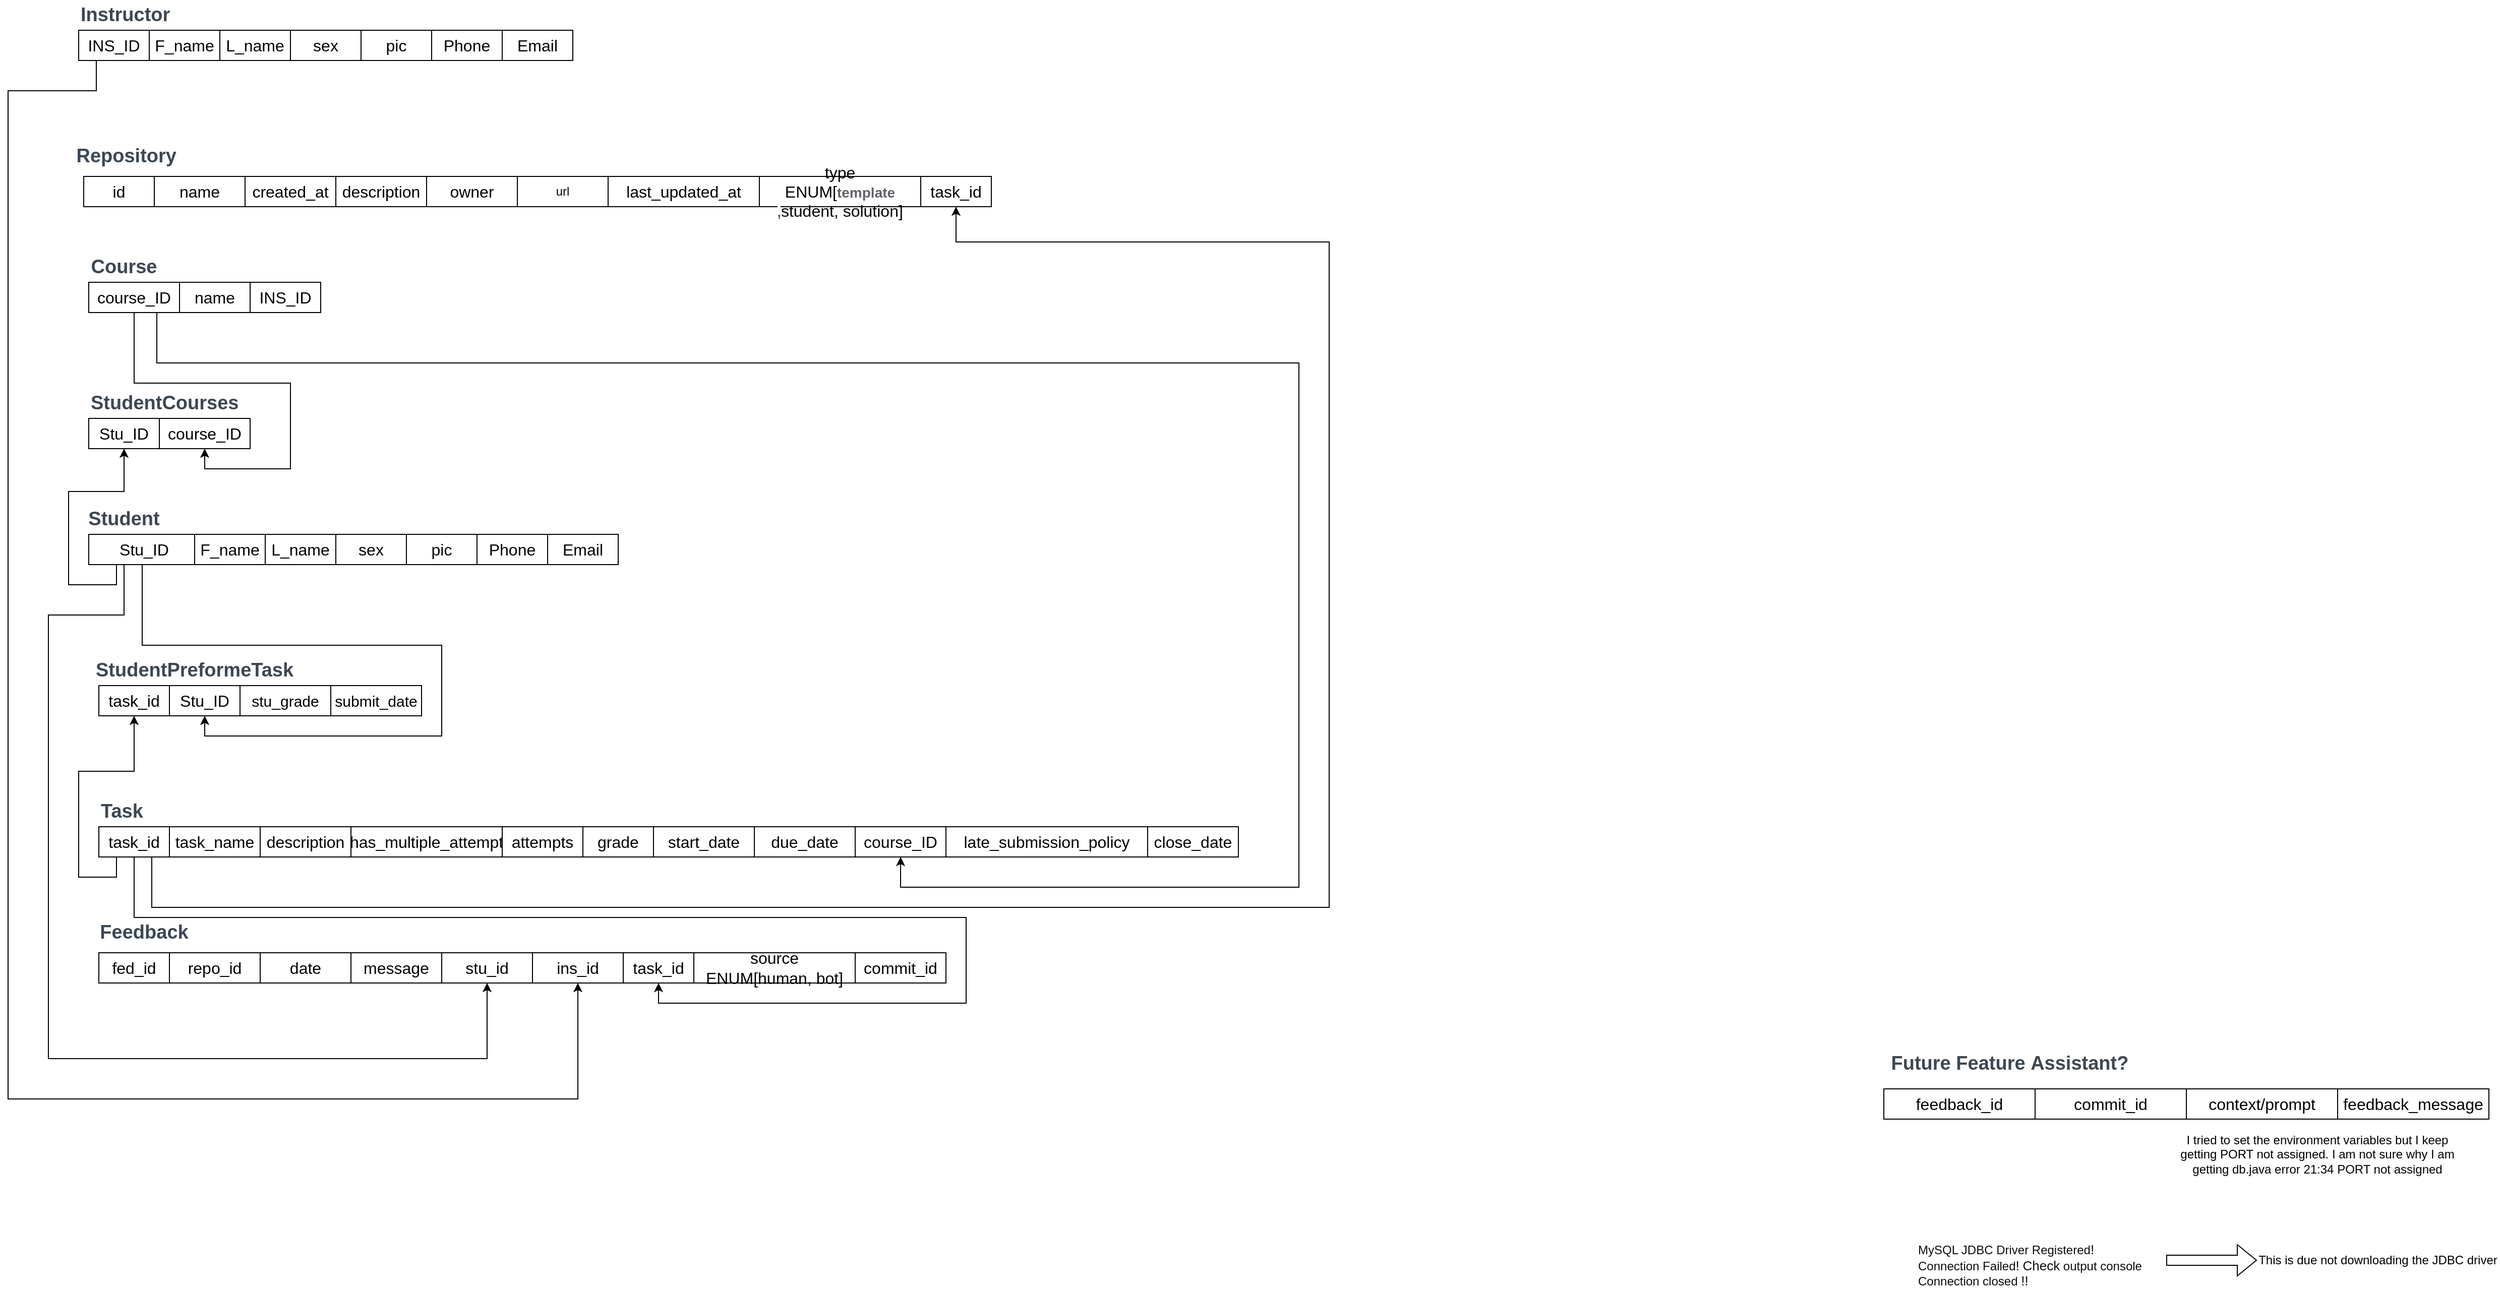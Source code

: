 <mxfile version="24.7.7" pages="3">
  <diagram name="Page-1" id="VpwHUVALcCsPhT-ijbzs">
    <mxGraphModel dx="1985" dy="1135" grid="1" gridSize="10" guides="1" tooltips="1" connect="1" arrows="1" fold="1" page="1" pageScale="1" pageWidth="900" pageHeight="1600" math="0" shadow="0">
      <root>
        <mxCell id="0" />
        <mxCell id="1" parent="0" />
        <mxCell id="J4t5SeBaxSAbDdzJBMGO-39" style="edgeStyle=orthogonalEdgeStyle;rounded=0;orthogonalLoop=1;jettySize=auto;html=1;exitX=0.25;exitY=1;exitDx=0;exitDy=0;entryX=0.5;entryY=1;entryDx=0;entryDy=0;" parent="1" source="PuuIRxNpJaK9xhJoGpnJ-6" target="RWWM5zOb3Cw1ECgkpZAW-15" edge="1">
          <mxGeometry relative="1" as="geometry">
            <mxPoint x="583" y="1180" as="targetPoint" />
            <Array as="points">
              <mxPoint x="128" y="280" />
              <mxPoint x="40" y="280" />
              <mxPoint x="40" y="1280" />
              <mxPoint x="605" y="1280" />
            </Array>
          </mxGeometry>
        </mxCell>
        <mxCell id="PuuIRxNpJaK9xhJoGpnJ-6" value="&lt;font style=&quot;font-size: 16px;&quot;&gt;INS_ID&lt;/font&gt;" style="rounded=0;whiteSpace=wrap;html=1;" parent="1" vertex="1">
          <mxGeometry x="110" y="220" width="70" height="30" as="geometry" />
        </mxCell>
        <mxCell id="PuuIRxNpJaK9xhJoGpnJ-7" value="&lt;font style=&quot;font-size: 16px;&quot;&gt;F_name&lt;/font&gt;" style="rounded=0;whiteSpace=wrap;html=1;" parent="1" vertex="1">
          <mxGeometry x="180" y="220" width="70" height="30" as="geometry" />
        </mxCell>
        <mxCell id="PuuIRxNpJaK9xhJoGpnJ-8" value="&lt;font style=&quot;font-size: 16px;&quot;&gt;L_name&lt;/font&gt;" style="rounded=0;whiteSpace=wrap;html=1;" parent="1" vertex="1">
          <mxGeometry x="250" y="220" width="70" height="30" as="geometry" />
        </mxCell>
        <mxCell id="PuuIRxNpJaK9xhJoGpnJ-9" value="&lt;font style=&quot;font-size: 16px;&quot;&gt;sex&lt;/font&gt;" style="rounded=0;whiteSpace=wrap;html=1;" parent="1" vertex="1">
          <mxGeometry x="320" y="220" width="70" height="30" as="geometry" />
        </mxCell>
        <mxCell id="PuuIRxNpJaK9xhJoGpnJ-10" value="&lt;font style=&quot;font-size: 16px;&quot;&gt;pic&lt;/font&gt;" style="rounded=0;whiteSpace=wrap;html=1;" parent="1" vertex="1">
          <mxGeometry x="390" y="220" width="70" height="30" as="geometry" />
        </mxCell>
        <mxCell id="PuuIRxNpJaK9xhJoGpnJ-13" value="&lt;font style=&quot;font-size: 16px;&quot;&gt;Phone&lt;/font&gt;" style="rounded=0;whiteSpace=wrap;html=1;" parent="1" vertex="1">
          <mxGeometry x="460" y="220" width="70" height="30" as="geometry" />
        </mxCell>
        <mxCell id="PuuIRxNpJaK9xhJoGpnJ-14" value="&lt;font style=&quot;font-size: 16px;&quot;&gt;Email&lt;/font&gt;" style="rounded=0;whiteSpace=wrap;html=1;" parent="1" vertex="1">
          <mxGeometry x="530" y="220" width="70" height="30" as="geometry" />
        </mxCell>
        <mxCell id="J4t5SeBaxSAbDdzJBMGO-32" style="edgeStyle=orthogonalEdgeStyle;rounded=0;orthogonalLoop=1;jettySize=auto;html=1;entryX=0.5;entryY=1;entryDx=0;entryDy=0;exitX=0.25;exitY=1;exitDx=0;exitDy=0;" parent="1" source="PuuIRxNpJaK9xhJoGpnJ-15" target="J4t5SeBaxSAbDdzJBMGO-19" edge="1">
          <mxGeometry relative="1" as="geometry">
            <mxPoint x="160" y="790" as="sourcePoint" />
          </mxGeometry>
        </mxCell>
        <mxCell id="J4t5SeBaxSAbDdzJBMGO-34" style="edgeStyle=orthogonalEdgeStyle;rounded=0;orthogonalLoop=1;jettySize=auto;html=1;exitX=0.75;exitY=1;exitDx=0;exitDy=0;entryX=0.5;entryY=1;entryDx=0;entryDy=0;" parent="1" source="PuuIRxNpJaK9xhJoGpnJ-15" target="J4t5SeBaxSAbDdzJBMGO-26" edge="1">
          <mxGeometry relative="1" as="geometry">
            <mxPoint x="240" y="930" as="targetPoint" />
            <Array as="points">
              <mxPoint x="173" y="830" />
              <mxPoint x="470" y="830" />
              <mxPoint x="470" y="920" />
              <mxPoint x="235" y="920" />
            </Array>
          </mxGeometry>
        </mxCell>
        <mxCell id="J4t5SeBaxSAbDdzJBMGO-40" style="edgeStyle=orthogonalEdgeStyle;rounded=0;orthogonalLoop=1;jettySize=auto;html=1;exitX=0.5;exitY=1;exitDx=0;exitDy=0;entryX=0.5;entryY=1;entryDx=0;entryDy=0;" parent="1" source="PuuIRxNpJaK9xhJoGpnJ-15" target="RWWM5zOb3Cw1ECgkpZAW-14" edge="1">
          <mxGeometry relative="1" as="geometry">
            <Array as="points">
              <mxPoint x="155" y="800" />
              <mxPoint x="80" y="800" />
              <mxPoint x="80" y="1240" />
              <mxPoint x="515" y="1240" />
            </Array>
          </mxGeometry>
        </mxCell>
        <mxCell id="PuuIRxNpJaK9xhJoGpnJ-15" value="&lt;font style=&quot;font-size: 16px;&quot;&gt;Stu_ID&lt;/font&gt;" style="rounded=0;whiteSpace=wrap;html=1;" parent="1" vertex="1">
          <mxGeometry x="120" y="720" width="110" height="30" as="geometry" />
        </mxCell>
        <mxCell id="PuuIRxNpJaK9xhJoGpnJ-16" value="&lt;font style=&quot;font-size: 16px;&quot;&gt;F_name&lt;/font&gt;" style="rounded=0;whiteSpace=wrap;html=1;" parent="1" vertex="1">
          <mxGeometry x="225" y="720" width="70" height="30" as="geometry" />
        </mxCell>
        <mxCell id="PuuIRxNpJaK9xhJoGpnJ-17" value="&lt;font style=&quot;font-size: 16px;&quot;&gt;L_name&lt;/font&gt;" style="rounded=0;whiteSpace=wrap;html=1;" parent="1" vertex="1">
          <mxGeometry x="295" y="720" width="70" height="30" as="geometry" />
        </mxCell>
        <mxCell id="PuuIRxNpJaK9xhJoGpnJ-18" value="&lt;font style=&quot;font-size: 16px;&quot;&gt;sex&lt;/font&gt;" style="rounded=0;whiteSpace=wrap;html=1;" parent="1" vertex="1">
          <mxGeometry x="365" y="720" width="70" height="30" as="geometry" />
        </mxCell>
        <mxCell id="PuuIRxNpJaK9xhJoGpnJ-19" value="&lt;font style=&quot;font-size: 16px;&quot;&gt;pic&lt;/font&gt;" style="rounded=0;whiteSpace=wrap;html=1;" parent="1" vertex="1">
          <mxGeometry x="435" y="720" width="70" height="30" as="geometry" />
        </mxCell>
        <mxCell id="PuuIRxNpJaK9xhJoGpnJ-21" value="&lt;font style=&quot;font-size: 16px;&quot;&gt;Phone&lt;/font&gt;" style="rounded=0;whiteSpace=wrap;html=1;" parent="1" vertex="1">
          <mxGeometry x="505" y="720" width="70" height="30" as="geometry" />
        </mxCell>
        <mxCell id="PuuIRxNpJaK9xhJoGpnJ-22" value="&lt;font style=&quot;font-size: 16px;&quot;&gt;Email&lt;/font&gt;" style="rounded=0;whiteSpace=wrap;html=1;" parent="1" vertex="1">
          <mxGeometry x="575" y="720" width="70" height="30" as="geometry" />
        </mxCell>
        <mxCell id="J4t5SeBaxSAbDdzJBMGO-33" style="edgeStyle=orthogonalEdgeStyle;rounded=0;orthogonalLoop=1;jettySize=auto;html=1;exitX=0.5;exitY=1;exitDx=0;exitDy=0;entryX=0.5;entryY=1;entryDx=0;entryDy=0;" parent="1" source="PuuIRxNpJaK9xhJoGpnJ-31" target="J4t5SeBaxSAbDdzJBMGO-20" edge="1">
          <mxGeometry relative="1" as="geometry">
            <mxPoint x="230" y="530" as="sourcePoint" />
            <mxPoint x="220" y="660" as="targetPoint" />
            <Array as="points">
              <mxPoint x="165" y="570" />
              <mxPoint x="320" y="570" />
              <mxPoint x="320" y="655" />
              <mxPoint x="235" y="655" />
            </Array>
          </mxGeometry>
        </mxCell>
        <mxCell id="J4t5SeBaxSAbDdzJBMGO-37" style="edgeStyle=orthogonalEdgeStyle;rounded=0;orthogonalLoop=1;jettySize=auto;html=1;exitX=0.75;exitY=1;exitDx=0;exitDy=0;entryX=0.5;entryY=1;entryDx=0;entryDy=0;" parent="1" source="PuuIRxNpJaK9xhJoGpnJ-31" target="J4t5SeBaxSAbDdzJBMGO-41" edge="1">
          <mxGeometry relative="1" as="geometry">
            <mxPoint x="1030" y="1150" as="targetPoint" />
            <Array as="points">
              <mxPoint x="188" y="550" />
              <mxPoint x="1320" y="550" />
              <mxPoint x="1320" y="1070" />
              <mxPoint x="925" y="1070" />
            </Array>
          </mxGeometry>
        </mxCell>
        <mxCell id="PuuIRxNpJaK9xhJoGpnJ-31" value="&lt;span style=&quot;font-size: 16px;&quot;&gt;course_ID&lt;/span&gt;" style="rounded=0;whiteSpace=wrap;html=1;" parent="1" vertex="1">
          <mxGeometry x="120" y="470" width="90" height="30" as="geometry" />
        </mxCell>
        <mxCell id="PuuIRxNpJaK9xhJoGpnJ-32" value="&lt;span style=&quot;font-size: 16px;&quot;&gt;name&lt;/span&gt;" style="rounded=0;whiteSpace=wrap;html=1;" parent="1" vertex="1">
          <mxGeometry x="210" y="470" width="70" height="30" as="geometry" />
        </mxCell>
        <mxCell id="RWWM5zOb3Cw1ECgkpZAW-1" value="&lt;span style=&quot;font-size: 16px;&quot;&gt;task_name&lt;/span&gt;" style="rounded=0;whiteSpace=wrap;html=1;" parent="1" vertex="1">
          <mxGeometry x="200" y="1010" width="90" height="30" as="geometry" />
        </mxCell>
        <mxCell id="J4t5SeBaxSAbDdzJBMGO-35" style="edgeStyle=orthogonalEdgeStyle;rounded=0;orthogonalLoop=1;jettySize=auto;html=1;entryX=0.5;entryY=1;entryDx=0;entryDy=0;exitX=0.25;exitY=1;exitDx=0;exitDy=0;" parent="1" source="RWWM5zOb3Cw1ECgkpZAW-2" target="J4t5SeBaxSAbDdzJBMGO-27" edge="1">
          <mxGeometry relative="1" as="geometry">
            <mxPoint x="150" y="1060" as="sourcePoint" />
          </mxGeometry>
        </mxCell>
        <mxCell id="a1lwO39-g4uqzTnm75bQ-3" style="edgeStyle=orthogonalEdgeStyle;rounded=0;orthogonalLoop=1;jettySize=auto;html=1;exitX=0.5;exitY=1;exitDx=0;exitDy=0;entryX=0.5;entryY=1;entryDx=0;entryDy=0;" edge="1" parent="1" source="RWWM5zOb3Cw1ECgkpZAW-2" target="J4t5SeBaxSAbDdzJBMGO-5">
          <mxGeometry relative="1" as="geometry">
            <mxPoint x="680.0" y="1120.0" as="targetPoint" />
            <Array as="points">
              <mxPoint x="165" y="1100" />
              <mxPoint x="990" y="1100" />
              <mxPoint x="990" y="1185" />
              <mxPoint x="685" y="1185" />
            </Array>
          </mxGeometry>
        </mxCell>
        <mxCell id="a1lwO39-g4uqzTnm75bQ-4" style="edgeStyle=orthogonalEdgeStyle;rounded=0;orthogonalLoop=1;jettySize=auto;html=1;exitX=0.75;exitY=1;exitDx=0;exitDy=0;entryX=0.5;entryY=1;entryDx=0;entryDy=0;" edge="1" parent="1" source="RWWM5zOb3Cw1ECgkpZAW-2" target="a1lwO39-g4uqzTnm75bQ-2">
          <mxGeometry relative="1" as="geometry">
            <Array as="points">
              <mxPoint x="183" y="1090" />
              <mxPoint x="1350" y="1090" />
              <mxPoint x="1350" y="430" />
              <mxPoint x="980" y="430" />
            </Array>
          </mxGeometry>
        </mxCell>
        <mxCell id="RWWM5zOb3Cw1ECgkpZAW-2" value="&lt;span style=&quot;font-size: 16px;&quot;&gt;task_id&lt;/span&gt;" style="rounded=0;whiteSpace=wrap;html=1;" parent="1" vertex="1">
          <mxGeometry x="130" y="1010" width="70" height="30" as="geometry" />
        </mxCell>
        <mxCell id="RWWM5zOb3Cw1ECgkpZAW-3" value="&lt;span style=&quot;font-size: 16px;&quot;&gt;description&lt;/span&gt;" style="rounded=0;whiteSpace=wrap;html=1;" parent="1" vertex="1">
          <mxGeometry x="290" y="1010" width="90" height="30" as="geometry" />
        </mxCell>
        <mxCell id="RWWM5zOb3Cw1ECgkpZAW-4" value="&lt;span style=&quot;font-size: 16px;&quot;&gt;has_multiple_attempt&lt;/span&gt;" style="rounded=0;whiteSpace=wrap;html=1;" parent="1" vertex="1">
          <mxGeometry x="380" y="1010" width="150" height="30" as="geometry" />
        </mxCell>
        <mxCell id="RWWM5zOb3Cw1ECgkpZAW-5" value="&lt;span style=&quot;font-size: 16px;&quot;&gt;start_date&lt;/span&gt;" style="rounded=0;whiteSpace=wrap;html=1;" parent="1" vertex="1">
          <mxGeometry x="680" y="1010" width="100" height="30" as="geometry" />
        </mxCell>
        <mxCell id="RWWM5zOb3Cw1ECgkpZAW-7" value="&lt;span style=&quot;font-size: 16px;&quot;&gt;due_date&lt;/span&gt;" style="rounded=0;whiteSpace=wrap;html=1;" parent="1" vertex="1">
          <mxGeometry x="780" y="1010" width="100" height="30" as="geometry" />
        </mxCell>
        <mxCell id="RWWM5zOb3Cw1ECgkpZAW-8" value="&lt;span style=&quot;font-size: 16px;&quot;&gt;grade&lt;/span&gt;" style="rounded=0;whiteSpace=wrap;html=1;" parent="1" vertex="1">
          <mxGeometry x="610" y="1010" width="70" height="30" as="geometry" />
        </mxCell>
        <mxCell id="RWWM5zOb3Cw1ECgkpZAW-9" value="&lt;span style=&quot;font-size: 16px;&quot;&gt;repo_id&lt;/span&gt;" style="rounded=0;whiteSpace=wrap;html=1;" parent="1" vertex="1">
          <mxGeometry x="200" y="1135" width="90" height="30" as="geometry" />
        </mxCell>
        <mxCell id="RWWM5zOb3Cw1ECgkpZAW-10" value="&lt;span style=&quot;font-size: 16px;&quot;&gt;fed_id&lt;/span&gt;" style="rounded=0;whiteSpace=wrap;html=1;" parent="1" vertex="1">
          <mxGeometry x="130" y="1135" width="70" height="30" as="geometry" />
        </mxCell>
        <mxCell id="RWWM5zOb3Cw1ECgkpZAW-11" value="&lt;span style=&quot;font-size: 16px;&quot;&gt;date&lt;/span&gt;" style="rounded=0;whiteSpace=wrap;html=1;" parent="1" vertex="1">
          <mxGeometry x="290" y="1135" width="90" height="30" as="geometry" />
        </mxCell>
        <mxCell id="RWWM5zOb3Cw1ECgkpZAW-13" value="&lt;span style=&quot;font-size: 16px;&quot;&gt;message&lt;/span&gt;" style="rounded=0;whiteSpace=wrap;html=1;" parent="1" vertex="1">
          <mxGeometry x="380" y="1135" width="90" height="30" as="geometry" />
        </mxCell>
        <mxCell id="RWWM5zOb3Cw1ECgkpZAW-14" value="&lt;span style=&quot;font-size: 16px;&quot;&gt;stu_id&lt;/span&gt;" style="rounded=0;whiteSpace=wrap;html=1;" parent="1" vertex="1">
          <mxGeometry x="470" y="1135" width="90" height="30" as="geometry" />
        </mxCell>
        <mxCell id="RWWM5zOb3Cw1ECgkpZAW-15" value="&lt;span style=&quot;font-size: 16px;&quot;&gt;ins_id&lt;/span&gt;" style="rounded=0;whiteSpace=wrap;html=1;" parent="1" vertex="1">
          <mxGeometry x="560" y="1135" width="90" height="30" as="geometry" />
        </mxCell>
        <mxCell id="J4t5SeBaxSAbDdzJBMGO-1" value="&lt;span style=&quot;color: rgb(61, 71, 82);&quot;&gt;&lt;font style=&quot;font-size: 19px;&quot;&gt;Instructor&lt;/font&gt;&lt;/span&gt;" style="text;html=1;align=left;verticalAlign=middle;whiteSpace=wrap;rounded=0;fontStyle=1" parent="1" vertex="1">
          <mxGeometry x="110" y="190" width="100" height="30" as="geometry" />
        </mxCell>
        <mxCell id="J4t5SeBaxSAbDdzJBMGO-2" value="&lt;span style=&quot;color: rgb(61, 71, 82);&quot;&gt;&lt;font style=&quot;font-size: 19px;&quot;&gt;Student&lt;/font&gt;&lt;/span&gt;" style="text;html=1;align=center;verticalAlign=middle;whiteSpace=wrap;rounded=0;fontStyle=1" parent="1" vertex="1">
          <mxGeometry x="105" y="690" width="100" height="30" as="geometry" />
        </mxCell>
        <mxCell id="J4t5SeBaxSAbDdzJBMGO-4" value="&lt;font style=&quot;font-size: 16px;&quot;&gt;INS_ID&lt;/font&gt;" style="rounded=0;whiteSpace=wrap;html=1;" parent="1" vertex="1">
          <mxGeometry x="280" y="470" width="70" height="30" as="geometry" />
        </mxCell>
        <mxCell id="J4t5SeBaxSAbDdzJBMGO-5" value="&lt;span style=&quot;font-size: 16px;&quot;&gt;task_id&lt;/span&gt;" style="rounded=0;whiteSpace=wrap;html=1;" parent="1" vertex="1">
          <mxGeometry x="650" y="1135" width="70" height="30" as="geometry" />
        </mxCell>
        <mxCell id="J4t5SeBaxSAbDdzJBMGO-9" value="&lt;span style=&quot;color: rgb(61, 71, 82);&quot;&gt;&lt;font style=&quot;font-size: 19px;&quot;&gt;Task&lt;/font&gt;&lt;/span&gt;" style="text;html=1;align=left;verticalAlign=middle;whiteSpace=wrap;rounded=0;fontStyle=1" parent="1" vertex="1">
          <mxGeometry x="130" y="980" width="70" height="30" as="geometry" />
        </mxCell>
        <mxCell id="J4t5SeBaxSAbDdzJBMGO-11" value="&lt;span style=&quot;color: rgb(61, 71, 82);&quot;&gt;&lt;font style=&quot;font-size: 19px;&quot;&gt;Course&lt;/font&gt;&lt;/span&gt;" style="text;html=1;align=center;verticalAlign=middle;whiteSpace=wrap;rounded=0;fontStyle=1" parent="1" vertex="1">
          <mxGeometry x="105" y="440" width="100" height="30" as="geometry" />
        </mxCell>
        <mxCell id="J4t5SeBaxSAbDdzJBMGO-12" value="&lt;span style=&quot;font-size: 15px;&quot;&gt;&lt;font face=&quot;Helvetica&quot;&gt;stu_grade&lt;/font&gt;&lt;/span&gt;" style="rounded=0;whiteSpace=wrap;html=1;" parent="1" vertex="1">
          <mxGeometry x="270" y="870" width="90" height="30" as="geometry" />
        </mxCell>
        <mxCell id="J4t5SeBaxSAbDdzJBMGO-15" value="&lt;span style=&quot;color: rgb(61, 71, 82);&quot;&gt;&lt;font style=&quot;font-size: 19px;&quot;&gt;Feedback&lt;/font&gt;&lt;/span&gt;" style="text;html=1;align=center;verticalAlign=middle;whiteSpace=wrap;rounded=0;fontStyle=1" parent="1" vertex="1">
          <mxGeometry x="125" y="1100" width="100" height="30" as="geometry" />
        </mxCell>
        <mxCell id="J4t5SeBaxSAbDdzJBMGO-19" value="&lt;font style=&quot;font-size: 16px;&quot;&gt;Stu_ID&lt;/font&gt;" style="rounded=0;whiteSpace=wrap;html=1;" parent="1" vertex="1">
          <mxGeometry x="120" y="605" width="70" height="30" as="geometry" />
        </mxCell>
        <mxCell id="J4t5SeBaxSAbDdzJBMGO-20" value="&lt;span style=&quot;font-size: 16px;&quot;&gt;course_ID&lt;/span&gt;" style="rounded=0;whiteSpace=wrap;html=1;" parent="1" vertex="1">
          <mxGeometry x="190" y="605" width="90" height="30" as="geometry" />
        </mxCell>
        <mxCell id="J4t5SeBaxSAbDdzJBMGO-21" value="&lt;span style=&quot;color: rgb(61, 71, 82);&quot;&gt;&lt;font style=&quot;font-size: 19px;&quot;&gt;StudentCourses&lt;/font&gt;&lt;/span&gt;" style="text;html=1;align=left;verticalAlign=middle;whiteSpace=wrap;rounded=0;fontStyle=1" parent="1" vertex="1">
          <mxGeometry x="120" y="575" width="180" height="30" as="geometry" />
        </mxCell>
        <mxCell id="J4t5SeBaxSAbDdzJBMGO-26" value="&lt;font style=&quot;font-size: 16px;&quot;&gt;Stu_ID&lt;/font&gt;" style="rounded=0;whiteSpace=wrap;html=1;" parent="1" vertex="1">
          <mxGeometry x="200" y="870" width="70" height="30" as="geometry" />
        </mxCell>
        <mxCell id="J4t5SeBaxSAbDdzJBMGO-27" value="&lt;span style=&quot;font-size: 16px;&quot;&gt;task_id&lt;/span&gt;" style="rounded=0;whiteSpace=wrap;html=1;" parent="1" vertex="1">
          <mxGeometry x="130" y="870" width="70" height="30" as="geometry" />
        </mxCell>
        <mxCell id="J4t5SeBaxSAbDdzJBMGO-28" value="&lt;span style=&quot;color: rgb(61, 71, 82);&quot;&gt;&lt;font style=&quot;font-size: 19px;&quot;&gt;StudentPreformeTask&lt;/font&gt;&lt;/span&gt;" style="text;html=1;align=left;verticalAlign=middle;whiteSpace=wrap;rounded=0;fontStyle=1" parent="1" vertex="1">
          <mxGeometry x="125" y="840" width="210" height="30" as="geometry" />
        </mxCell>
        <mxCell id="J4t5SeBaxSAbDdzJBMGO-41" value="&lt;span style=&quot;font-size: 16px;&quot;&gt;course_ID&lt;/span&gt;" style="rounded=0;whiteSpace=wrap;html=1;" parent="1" vertex="1">
          <mxGeometry x="880" y="1010" width="90" height="30" as="geometry" />
        </mxCell>
        <mxCell id="J4t5SeBaxSAbDdzJBMGO-45" value="&lt;span style=&quot;font-size: 15px;&quot;&gt;&lt;font face=&quot;Helvetica&quot; style=&quot;&quot;&gt;submit_date&lt;/font&gt;&lt;/span&gt;" style="rounded=0;whiteSpace=wrap;html=1;fontColor=default;" parent="1" vertex="1">
          <mxGeometry x="360" y="870" width="90" height="30" as="geometry" />
        </mxCell>
        <mxCell id="FHuDHLUzKygGlAKaP5Ps-1" value="&lt;span style=&quot;font-size: 16px;&quot;&gt;late_submission_policy&lt;/span&gt;" style="rounded=0;whiteSpace=wrap;html=1;" parent="1" vertex="1">
          <mxGeometry x="970" y="1010" width="200" height="30" as="geometry" />
        </mxCell>
        <mxCell id="FHuDHLUzKygGlAKaP5Ps-2" value="&lt;span style=&quot;font-size: 16px;&quot;&gt;close_date&lt;/span&gt;" style="rounded=0;whiteSpace=wrap;html=1;" parent="1" vertex="1">
          <mxGeometry x="1170" y="1010" width="90" height="30" as="geometry" />
        </mxCell>
        <mxCell id="FHuDHLUzKygGlAKaP5Ps-3" value="&lt;span style=&quot;font-size: 16px;&quot;&gt;attempts&lt;/span&gt;" style="rounded=0;whiteSpace=wrap;html=1;" parent="1" vertex="1">
          <mxGeometry x="530" y="1010" width="80" height="30" as="geometry" />
        </mxCell>
        <mxCell id="FHuDHLUzKygGlAKaP5Ps-4" value="&lt;span style=&quot;font-size: 16px;&quot;&gt;name&lt;/span&gt;" style="rounded=0;whiteSpace=wrap;html=1;" parent="1" vertex="1">
          <mxGeometry x="185" y="365" width="90" height="30" as="geometry" />
        </mxCell>
        <mxCell id="FHuDHLUzKygGlAKaP5Ps-5" value="&lt;span style=&quot;font-size: 16px;&quot;&gt;id&lt;/span&gt;" style="rounded=0;whiteSpace=wrap;html=1;" parent="1" vertex="1">
          <mxGeometry x="115" y="365" width="70" height="30" as="geometry" />
        </mxCell>
        <mxCell id="FHuDHLUzKygGlAKaP5Ps-6" value="&lt;span style=&quot;font-size: 16px;&quot;&gt;created_at&lt;/span&gt;" style="rounded=0;whiteSpace=wrap;html=1;" parent="1" vertex="1">
          <mxGeometry x="275" y="365" width="90" height="30" as="geometry" />
        </mxCell>
        <mxCell id="FHuDHLUzKygGlAKaP5Ps-7" value="&lt;span style=&quot;font-size: 16px;&quot;&gt;description&lt;/span&gt;" style="rounded=0;whiteSpace=wrap;html=1;" parent="1" vertex="1">
          <mxGeometry x="365" y="365" width="90" height="30" as="geometry" />
        </mxCell>
        <mxCell id="FHuDHLUzKygGlAKaP5Ps-8" value="&lt;span style=&quot;font-size: 16px;&quot;&gt;owner&lt;/span&gt;" style="rounded=0;whiteSpace=wrap;html=1;" parent="1" vertex="1">
          <mxGeometry x="455" y="365" width="90" height="30" as="geometry" />
        </mxCell>
        <mxCell id="FHuDHLUzKygGlAKaP5Ps-9" value="url" style="rounded=0;whiteSpace=wrap;html=1;" parent="1" vertex="1">
          <mxGeometry x="545" y="365" width="90" height="30" as="geometry" />
        </mxCell>
        <mxCell id="FHuDHLUzKygGlAKaP5Ps-10" value="&lt;span style=&quot;font-size: 16px;&quot;&gt;last_updated_at&lt;/span&gt;" style="rounded=0;whiteSpace=wrap;html=1;" parent="1" vertex="1">
          <mxGeometry x="635" y="365" width="150" height="30" as="geometry" />
        </mxCell>
        <mxCell id="FHuDHLUzKygGlAKaP5Ps-11" value="&lt;span style=&quot;color: rgb(61, 71, 82);&quot;&gt;&lt;font style=&quot;font-size: 19px;&quot;&gt;Repository&amp;nbsp;&lt;/font&gt;&lt;/span&gt;" style="text;html=1;align=center;verticalAlign=middle;whiteSpace=wrap;rounded=0;fontStyle=1" parent="1" vertex="1">
          <mxGeometry x="110" y="330" width="100" height="30" as="geometry" />
        </mxCell>
        <mxCell id="FHuDHLUzKygGlAKaP5Ps-13" value="&lt;span style=&quot;font-size: 16px;&quot;&gt;source&lt;/span&gt;&lt;div&gt;&lt;span style=&quot;font-size: 16px;&quot;&gt;ENUM[human, bot]&lt;/span&gt;&lt;/div&gt;" style="rounded=0;whiteSpace=wrap;html=1;" parent="1" vertex="1">
          <mxGeometry x="720" y="1135" width="160" height="30" as="geometry" />
        </mxCell>
        <mxCell id="FHuDHLUzKygGlAKaP5Ps-14" value="&lt;span style=&quot;font-size: 16px;&quot;&gt;commit_id&lt;/span&gt;" style="rounded=0;whiteSpace=wrap;html=1;" parent="1" vertex="1">
          <mxGeometry x="880" y="1135" width="90" height="30" as="geometry" />
        </mxCell>
        <mxCell id="FHuDHLUzKygGlAKaP5Ps-15" value="&lt;span style=&quot;font-size: 16px;&quot;&gt;context/prompt&lt;/span&gt;" style="rounded=0;whiteSpace=wrap;html=1;" parent="1" vertex="1">
          <mxGeometry x="2200" y="1270" width="150" height="30" as="geometry" />
        </mxCell>
        <mxCell id="FHuDHLUzKygGlAKaP5Ps-16" value="I tried to set the environment variables but I keep getting PORT not assigned. I am not sure why I am getting db.java error 21:34 PORT not assigned" style="text;html=1;align=center;verticalAlign=middle;whiteSpace=wrap;rounded=0;" parent="1" vertex="1">
          <mxGeometry x="2190" y="1290" width="280" height="90" as="geometry" />
        </mxCell>
        <mxCell id="FHuDHLUzKygGlAKaP5Ps-17" value="&lt;span style=&quot;font-size: 16px;&quot;&gt;commit_id&lt;/span&gt;" style="rounded=0;whiteSpace=wrap;html=1;" parent="1" vertex="1">
          <mxGeometry x="2050" y="1270" width="150" height="30" as="geometry" />
        </mxCell>
        <mxCell id="FHuDHLUzKygGlAKaP5Ps-18" value="&lt;span style=&quot;font-size: 16px;&quot;&gt;feedback_id&lt;/span&gt;" style="rounded=0;whiteSpace=wrap;html=1;" parent="1" vertex="1">
          <mxGeometry x="1900" y="1270" width="150" height="30" as="geometry" />
        </mxCell>
        <mxCell id="FHuDHLUzKygGlAKaP5Ps-19" value="&lt;span style=&quot;font-size: 16px;&quot;&gt;feedback_message&lt;/span&gt;" style="rounded=0;whiteSpace=wrap;html=1;" parent="1" vertex="1">
          <mxGeometry x="2350" y="1270" width="150" height="30" as="geometry" />
        </mxCell>
        <mxCell id="FHuDHLUzKygGlAKaP5Ps-20" value="&lt;div&gt;&lt;span style=&quot;color: rgb(61, 71, 82);&quot;&gt;&lt;font style=&quot;font-size: 19px;&quot;&gt;Future Feature&amp;nbsp;&lt;/font&gt;&lt;/span&gt;&lt;span style=&quot;font-size: 19px; color: rgb(61, 71, 82); background-color: initial;&quot;&gt;Assistant?&lt;/span&gt;&lt;/div&gt;" style="text;html=1;align=center;verticalAlign=middle;whiteSpace=wrap;rounded=0;fontStyle=1" parent="1" vertex="1">
          <mxGeometry x="1880" y="1230" width="290" height="30" as="geometry" />
        </mxCell>
        <mxCell id="FHuDHLUzKygGlAKaP5Ps-21" value="&lt;pre style=&quot;margin-top: 0px; margin-bottom: 0px; padding: var(--su12); border: 0px; font-variant-numeric: inherit; font-variant-east-asian: inherit; font-variant-alternates: inherit; font-variant-position: inherit; font-stretch: inherit; line-height: var(--lh-md); font-family: var(--ff-mono); font-optical-sizing: inherit; font-kerning: inherit; font-feature-settings: inherit; font-variation-settings: inherit; font-size: var(--fs-body1); vertical-align: baseline; box-sizing: inherit; width: auto; max-height: 600px; overflow: auto; background-color: var(--highlight-bg); border-radius: var(--br-md); scrollbar-color: var(--scrollbar) transparent; --_cb-line-numbers-bg: var(--black-150); color: rgb(12, 13, 14); overflow-wrap: normal; --theme-base-primary-color-h: 27; --theme-base-primary-color-s: 89%; --theme-base-primary-color-l: 48%; --theme-primary-custom-100: hsl(var(--theme-base-primary-color-h), var(--theme-base-primary-color-s), calc(var(--theme-base-primary-color-l) + ((100% - var(--theme-base-primary-color-l)) * .9))); --theme-primary-custom-200: hsl(var(--theme-base-primary-color-h), var(--theme-base-primary-color-s), calc(var(--theme-base-primary-color-l) + ((100% - var(--theme-base-primary-color-l)) * .75))); --theme-primary-custom-300: hsl(var(--theme-base-primary-color-h), var(--theme-base-primary-color-s), calc(var(--theme-base-primary-color-l) + ((100% - var(--theme-base-primary-color-l)) * .5))); --theme-primary-custom-400: hsl(var(--theme-base-primary-color-h), var(--theme-base-primary-color-s), var(--theme-base-primary-color-l)); --theme-primary-custom-500: hsl(var(--theme-base-primary-color-h), var(--theme-base-primary-color-s), calc(var(--theme-base-primary-color-l) + (var(--theme-base-primary-color-l) * -.3))); --theme-primary-custom-600: hsl(var(--theme-base-primary-color-h), var(--theme-base-primary-color-s), calc(var(--theme-base-primary-color-l) + (var(--theme-base-primary-color-l) * -.6))); --theme-primary-custom: var(--theme-primary-custom-400); --theme-button-color: initial; --theme-button-hover-color: initial; --theme-button-hover-background-color: initial; --theme-button-active-background-color: initial; --theme-button-selected-color: initial; --theme-button-selected-background-color: initial; --theme-button-outlined-border-color: initial; --theme-button-outlined-selected-border-color: initial; --theme-button-primary-color: initial; --theme-button-primary-active-color: initial; --theme-button-primary-hover-color: initial; --theme-button-primary-selected-color: initial; --theme-button-primary-background-color: initial; --theme-button-primary-active-background-color: initial; --theme-button-primary-hover-background-color: initial; --theme-button-primary-selected-background-color: initial; --theme-background-color: var(--white); --theme-background-position: top left; --theme-background-repeat: repeat; --theme-background-size: auto; --theme-background-attachment: auto; --theme-content-background-color: var(--white); --theme-content-border-color: var(--black-225); --theme-header-background-color: var(--theme-primary); --theme-header-background-position: center left; --theme-header-background-repeat: repeat; --theme-header-background-size: auto; --theme-header-background-border-bottom: 0; --theme-header-link-color: var(--theme-primary); --theme-header-sponsored-color: hsla(0,0%,100%,0.4); --theme-header-foreground-color: transparent; --theme-header-foreground-position: bottom right; --theme-header-foreground-repeat: no-repeat; --theme-header-foreground-size: auto; --theme-footer-background-color: hsl(210,8%,5%); --theme-footer-background-position: top left; --theme-footer-background-repeat: no-repeat; --theme-footer-background-size: auto; --theme-footer-background-border-top: 0; --theme-footer-title-color: var(--black-250); --theme-footer-text-color: var(--black-300); --theme-footer-link-color: var(--black-300); --theme-footer-link-color-hover: var(--black-200); --theme-footer-divider-color: var(--black-500); --theme-footer-padding-top: 0; --theme-footer-padding-bottom: 0; --theme-link-color: initial; --theme-link-color-hover: initial; --theme-link-color-visited: initial; --theme-tag-color: initial; --theme-tag-background-color: initial; --theme-tag-border-color: initial; --theme-tag-hover-color: initial; --theme-tag-hover-background-color: initial; --theme-tag-hover-border-color: initial; --theme-tag-required-color: var(--white); --theme-tag-required-background-color: var(--theme-secondary-500); --theme-tag-required-border-color: transparent; --theme-tag-required-hover-color: var(--white); --theme-tag-required-hover-background-color: var(--theme-secondary-400); --theme-tag-required-hover-border-color: transparent; --theme-body-font-family: var(--ff-sans); --theme-body-font-color: var(--black-600); --theme-post-title-font-family: var(--ff-sans); --theme-post-title-color: var(--theme-link-color); --theme-post-title-color-hover: var(--theme-link-color-hover); --theme-post-title-color-visited: var(--theme-link-color-visited); --theme-post-body-font-family: var(--ff-sans); --theme-post-owner-background-color: var(--theme-secondary-100); --theme-post-owner-new-background-color: var(--theme-secondary-200); --theme-topbar-bottom-border: 1px solid var(--black-225); text-align: left;&quot; class=&quot;default s-code-block&quot;&gt;&lt;code style=&quot;margin: 0px; padding: 0px; border: 0px; font-style: inherit; font-variant: inherit; font-weight: inherit; font-stretch: inherit; line-height: inherit; font-family: inherit; font-optical-sizing: inherit; font-kerning: inherit; font-feature-settings: inherit; font-variation-settings: inherit; font-size: var(--_pr-code-fs); vertical-align: baseline; box-sizing: inherit; background-color: transparent; white-space: inherit; --theme-base-primary-color-h: 27; --theme-base-primary-color-s: 89%; --theme-base-primary-color-l: 48%; --theme-primary-custom-100: hsl(var(--theme-base-primary-color-h), var(--theme-base-primary-color-s), calc(var(--theme-base-primary-color-l) + ((100% - var(--theme-base-primary-color-l)) * .9))); --theme-primary-custom-200: hsl(var(--theme-base-primary-color-h), var(--theme-base-primary-color-s), calc(var(--theme-base-primary-color-l) + ((100% - var(--theme-base-primary-color-l)) * .75))); --theme-primary-custom-300: hsl(var(--theme-base-primary-color-h), var(--theme-base-primary-color-s), calc(var(--theme-base-primary-color-l) + ((100% - var(--theme-base-primary-color-l)) * .5))); --theme-primary-custom-400: hsl(var(--theme-base-primary-color-h), var(--theme-base-primary-color-s), var(--theme-base-primary-color-l)); --theme-primary-custom-500: hsl(var(--theme-base-primary-color-h), var(--theme-base-primary-color-s), calc(var(--theme-base-primary-color-l) + (var(--theme-base-primary-color-l) * -.3))); --theme-primary-custom-600: hsl(var(--theme-base-primary-color-h), var(--theme-base-primary-color-s), calc(var(--theme-base-primary-color-l) + (var(--theme-base-primary-color-l) * -.6))); --theme-primary-custom: var(--theme-primary-custom-400); --theme-button-color: initial; --theme-button-hover-color: initial; --theme-button-hover-background-color: initial; --theme-button-active-background-color: initial; --theme-button-selected-color: initial; --theme-button-selected-background-color: initial; --theme-button-outlined-border-color: initial; --theme-button-outlined-selected-border-color: initial; --theme-button-primary-color: initial; --theme-button-primary-active-color: initial; --theme-button-primary-hover-color: initial; --theme-button-primary-selected-color: initial; --theme-button-primary-background-color: initial; --theme-button-primary-active-background-color: initial; --theme-button-primary-hover-background-color: initial; --theme-button-primary-selected-background-color: initial; --theme-background-color: var(--white); --theme-background-position: top left; --theme-background-repeat: repeat; --theme-background-size: auto; --theme-background-attachment: auto; --theme-content-background-color: var(--white); --theme-content-border-color: var(--black-225); --theme-header-background-color: var(--theme-primary); --theme-header-background-position: center left; --theme-header-background-repeat: repeat; --theme-header-background-size: auto; --theme-header-background-border-bottom: 0; --theme-header-link-color: var(--theme-primary); --theme-header-sponsored-color: hsla(0,0%,100%,0.4); --theme-header-foreground-color: transparent; --theme-header-foreground-position: bottom right; --theme-header-foreground-repeat: no-repeat; --theme-header-foreground-size: auto; --theme-footer-background-color: hsl(210,8%,5%); --theme-footer-background-position: top left; --theme-footer-background-repeat: no-repeat; --theme-footer-background-size: auto; --theme-footer-background-border-top: 0; --theme-footer-title-color: var(--black-250); --theme-footer-text-color: var(--black-300); --theme-footer-link-color: var(--black-300); --theme-footer-link-color-hover: var(--black-200); --theme-footer-divider-color: var(--black-500); --theme-footer-padding-top: 0; --theme-footer-padding-bottom: 0; --theme-link-color: initial; --theme-link-color-hover: initial; --theme-link-color-visited: initial; --theme-tag-color: initial; --theme-tag-background-color: initial; --theme-tag-border-color: initial; --theme-tag-hover-color: initial; --theme-tag-hover-background-color: initial; --theme-tag-hover-border-color: initial; --theme-tag-required-color: var(--white); --theme-tag-required-background-color: var(--theme-secondary-500); --theme-tag-required-border-color: transparent; --theme-tag-required-hover-color: var(--white); --theme-tag-required-hover-background-color: var(--theme-secondary-400); --theme-tag-required-hover-border-color: transparent; --theme-body-font-family: var(--ff-sans); --theme-body-font-color: var(--black-600); --theme-post-title-font-family: var(--ff-sans); --theme-post-title-color: var(--theme-link-color); --theme-post-title-color-hover: var(--theme-link-color-hover); --theme-post-title-color-visited: var(--theme-link-color-visited); --theme-post-body-font-family: var(--ff-sans); --theme-post-owner-background-color: var(--theme-secondary-100); --theme-post-owner-new-background-color: var(--theme-secondary-200); --theme-topbar-bottom-border: 1px solid var(--black-225);&quot; class=&quot;hljs language-sql&quot;&gt;MySQL JDBC Driver Registered&lt;span style=&quot;margin: 0px; padding: 0px; border: 0px; font-style: inherit; font-variant: inherit; font-weight: inherit; font-stretch: inherit; line-height: inherit; font-family: inherit; font-optical-sizing: inherit; font-kerning: inherit; font-feature-settings: inherit; font-variation-settings: inherit; font-size: 13px; vertical-align: baseline; box-sizing: inherit; --theme-base-primary-color-h: 27; --theme-base-primary-color-s: 89%; --theme-base-primary-color-l: 48%; --theme-primary-custom-100: hsl(var(--theme-base-primary-color-h), var(--theme-base-primary-color-s), calc(var(--theme-base-primary-color-l) + ((100% - var(--theme-base-primary-color-l)) * .9))); --theme-primary-custom-200: hsl(var(--theme-base-primary-color-h), var(--theme-base-primary-color-s), calc(var(--theme-base-primary-color-l) + ((100% - var(--theme-base-primary-color-l)) * .75))); --theme-primary-custom-300: hsl(var(--theme-base-primary-color-h), var(--theme-base-primary-color-s), calc(var(--theme-base-primary-color-l) + ((100% - var(--theme-base-primary-color-l)) * .5))); --theme-primary-custom-400: hsl(var(--theme-base-primary-color-h), var(--theme-base-primary-color-s), var(--theme-base-primary-color-l)); --theme-primary-custom-500: hsl(var(--theme-base-primary-color-h), var(--theme-base-primary-color-s), calc(var(--theme-base-primary-color-l) + (var(--theme-base-primary-color-l) * -.3))); --theme-primary-custom-600: hsl(var(--theme-base-primary-color-h), var(--theme-base-primary-color-s), calc(var(--theme-base-primary-color-l) + (var(--theme-base-primary-color-l) * -.6))); --theme-primary-custom: var(--theme-primary-custom-400); --theme-button-color: initial; --theme-button-hover-color: initial; --theme-button-hover-background-color: initial; --theme-button-active-background-color: initial; --theme-button-selected-color: initial; --theme-button-selected-background-color: initial; --theme-button-outlined-border-color: initial; --theme-button-outlined-selected-border-color: initial; --theme-button-primary-color: initial; --theme-button-primary-active-color: initial; --theme-button-primary-hover-color: initial; --theme-button-primary-selected-color: initial; --theme-button-primary-background-color: initial; --theme-button-primary-active-background-color: initial; --theme-button-primary-hover-background-color: initial; --theme-button-primary-selected-background-color: initial; --theme-background-color: var(--white); --theme-background-position: top left; --theme-background-repeat: repeat; --theme-background-size: auto; --theme-background-attachment: auto; --theme-content-background-color: var(--white); --theme-content-border-color: var(--black-225); --theme-header-background-color: var(--theme-primary); --theme-header-background-position: center left; --theme-header-background-repeat: repeat; --theme-header-background-size: auto; --theme-header-background-border-bottom: 0; --theme-header-link-color: var(--theme-primary); --theme-header-sponsored-color: hsla(0,0%,100%,0.4); --theme-header-foreground-color: transparent; --theme-header-foreground-position: bottom right; --theme-header-foreground-repeat: no-repeat; --theme-header-foreground-size: auto; --theme-footer-background-color: hsl(210,8%,5%); --theme-footer-background-position: top left; --theme-footer-background-repeat: no-repeat; --theme-footer-background-size: auto; --theme-footer-background-border-top: 0; --theme-footer-title-color: var(--black-250); --theme-footer-text-color: var(--black-300); --theme-footer-link-color: var(--black-300); --theme-footer-link-color-hover: var(--black-200); --theme-footer-divider-color: var(--black-500); --theme-footer-padding-top: 0; --theme-footer-padding-bottom: 0; --theme-link-color: initial; --theme-link-color-hover: initial; --theme-link-color-visited: initial; --theme-tag-color: initial; --theme-tag-background-color: initial; --theme-tag-border-color: initial; --theme-tag-hover-color: initial; --theme-tag-hover-background-color: initial; --theme-tag-hover-border-color: initial; --theme-tag-required-color: var(--white); --theme-tag-required-background-color: var(--theme-secondary-500); --theme-tag-required-border-color: transparent; --theme-tag-required-hover-color: var(--white); --theme-tag-required-hover-background-color: var(--theme-secondary-400); --theme-tag-required-hover-border-color: transparent; --theme-body-font-family: var(--ff-sans); --theme-body-font-color: var(--black-600); --theme-post-title-font-family: var(--ff-sans); --theme-post-title-color: var(--theme-link-color); --theme-post-title-color-hover: var(--theme-link-color-hover); --theme-post-title-color-visited: var(--theme-link-color-visited); --theme-post-body-font-family: var(--ff-sans); --theme-post-owner-background-color: var(--theme-secondary-100); --theme-post-owner-new-background-color: var(--theme-secondary-200); --theme-topbar-bottom-border: 1px solid var(--black-225);&quot; class=&quot;hljs-operator&quot;&gt;!&lt;/span&gt;&lt;br/&gt;Connection Failed&lt;span style=&quot;margin: 0px; padding: 0px; border: 0px; font-style: inherit; font-variant: inherit; font-weight: inherit; font-stretch: inherit; line-height: inherit; font-family: inherit; font-optical-sizing: inherit; font-kerning: inherit; font-feature-settings: inherit; font-variation-settings: inherit; font-size: 13px; vertical-align: baseline; box-sizing: inherit; --theme-base-primary-color-h: 27; --theme-base-primary-color-s: 89%; --theme-base-primary-color-l: 48%; --theme-primary-custom-100: hsl(var(--theme-base-primary-color-h), var(--theme-base-primary-color-s), calc(var(--theme-base-primary-color-l) + ((100% - var(--theme-base-primary-color-l)) * .9))); --theme-primary-custom-200: hsl(var(--theme-base-primary-color-h), var(--theme-base-primary-color-s), calc(var(--theme-base-primary-color-l) + ((100% - var(--theme-base-primary-color-l)) * .75))); --theme-primary-custom-300: hsl(var(--theme-base-primary-color-h), var(--theme-base-primary-color-s), calc(var(--theme-base-primary-color-l) + ((100% - var(--theme-base-primary-color-l)) * .5))); --theme-primary-custom-400: hsl(var(--theme-base-primary-color-h), var(--theme-base-primary-color-s), var(--theme-base-primary-color-l)); --theme-primary-custom-500: hsl(var(--theme-base-primary-color-h), var(--theme-base-primary-color-s), calc(var(--theme-base-primary-color-l) + (var(--theme-base-primary-color-l) * -.3))); --theme-primary-custom-600: hsl(var(--theme-base-primary-color-h), var(--theme-base-primary-color-s), calc(var(--theme-base-primary-color-l) + (var(--theme-base-primary-color-l) * -.6))); --theme-primary-custom: var(--theme-primary-custom-400); --theme-button-color: initial; --theme-button-hover-color: initial; --theme-button-hover-background-color: initial; --theme-button-active-background-color: initial; --theme-button-selected-color: initial; --theme-button-selected-background-color: initial; --theme-button-outlined-border-color: initial; --theme-button-outlined-selected-border-color: initial; --theme-button-primary-color: initial; --theme-button-primary-active-color: initial; --theme-button-primary-hover-color: initial; --theme-button-primary-selected-color: initial; --theme-button-primary-background-color: initial; --theme-button-primary-active-background-color: initial; --theme-button-primary-hover-background-color: initial; --theme-button-primary-selected-background-color: initial; --theme-background-color: var(--white); --theme-background-position: top left; --theme-background-repeat: repeat; --theme-background-size: auto; --theme-background-attachment: auto; --theme-content-background-color: var(--white); --theme-content-border-color: var(--black-225); --theme-header-background-color: var(--theme-primary); --theme-header-background-position: center left; --theme-header-background-repeat: repeat; --theme-header-background-size: auto; --theme-header-background-border-bottom: 0; --theme-header-link-color: var(--theme-primary); --theme-header-sponsored-color: hsla(0,0%,100%,0.4); --theme-header-foreground-color: transparent; --theme-header-foreground-position: bottom right; --theme-header-foreground-repeat: no-repeat; --theme-header-foreground-size: auto; --theme-footer-background-color: hsl(210,8%,5%); --theme-footer-background-position: top left; --theme-footer-background-repeat: no-repeat; --theme-footer-background-size: auto; --theme-footer-background-border-top: 0; --theme-footer-title-color: var(--black-250); --theme-footer-text-color: var(--black-300); --theme-footer-link-color: var(--black-300); --theme-footer-link-color-hover: var(--black-200); --theme-footer-divider-color: var(--black-500); --theme-footer-padding-top: 0; --theme-footer-padding-bottom: 0; --theme-link-color: initial; --theme-link-color-hover: initial; --theme-link-color-visited: initial; --theme-tag-color: initial; --theme-tag-background-color: initial; --theme-tag-border-color: initial; --theme-tag-hover-color: initial; --theme-tag-hover-background-color: initial; --theme-tag-hover-border-color: initial; --theme-tag-required-color: var(--white); --theme-tag-required-background-color: var(--theme-secondary-500); --theme-tag-required-border-color: transparent; --theme-tag-required-hover-color: var(--white); --theme-tag-required-hover-background-color: var(--theme-secondary-400); --theme-tag-required-hover-border-color: transparent; --theme-body-font-family: var(--ff-sans); --theme-body-font-color: var(--black-600); --theme-post-title-font-family: var(--ff-sans); --theme-post-title-color: var(--theme-link-color); --theme-post-title-color-hover: var(--theme-link-color-hover); --theme-post-title-color-visited: var(--theme-link-color-visited); --theme-post-body-font-family: var(--ff-sans); --theme-post-owner-background-color: var(--theme-secondary-100); --theme-post-owner-new-background-color: var(--theme-secondary-200); --theme-topbar-bottom-border: 1px solid var(--black-225);&quot; class=&quot;hljs-operator&quot;&gt;!&lt;/span&gt; &lt;span style=&quot;margin: 0px; padding: 0px; border: 0px; font-style: inherit; font-variant: inherit; font-weight: inherit; font-stretch: inherit; line-height: inherit; font-family: inherit; font-optical-sizing: inherit; font-kerning: inherit; font-feature-settings: inherit; font-variation-settings: inherit; font-size: 13px; vertical-align: baseline; box-sizing: inherit; --theme-base-primary-color-h: 27; --theme-base-primary-color-s: 89%; --theme-base-primary-color-l: 48%; --theme-primary-custom-100: hsl(var(--theme-base-primary-color-h), var(--theme-base-primary-color-s), calc(var(--theme-base-primary-color-l) + ((100% - var(--theme-base-primary-color-l)) * .9))); --theme-primary-custom-200: hsl(var(--theme-base-primary-color-h), var(--theme-base-primary-color-s), calc(var(--theme-base-primary-color-l) + ((100% - var(--theme-base-primary-color-l)) * .75))); --theme-primary-custom-300: hsl(var(--theme-base-primary-color-h), var(--theme-base-primary-color-s), calc(var(--theme-base-primary-color-l) + ((100% - var(--theme-base-primary-color-l)) * .5))); --theme-primary-custom-400: hsl(var(--theme-base-primary-color-h), var(--theme-base-primary-color-s), var(--theme-base-primary-color-l)); --theme-primary-custom-500: hsl(var(--theme-base-primary-color-h), var(--theme-base-primary-color-s), calc(var(--theme-base-primary-color-l) + (var(--theme-base-primary-color-l) * -.3))); --theme-primary-custom-600: hsl(var(--theme-base-primary-color-h), var(--theme-base-primary-color-s), calc(var(--theme-base-primary-color-l) + (var(--theme-base-primary-color-l) * -.6))); --theme-primary-custom: var(--theme-primary-custom-400); --theme-button-color: initial; --theme-button-hover-color: initial; --theme-button-hover-background-color: initial; --theme-button-active-background-color: initial; --theme-button-selected-color: initial; --theme-button-selected-background-color: initial; --theme-button-outlined-border-color: initial; --theme-button-outlined-selected-border-color: initial; --theme-button-primary-color: initial; --theme-button-primary-active-color: initial; --theme-button-primary-hover-color: initial; --theme-button-primary-selected-color: initial; --theme-button-primary-background-color: initial; --theme-button-primary-active-background-color: initial; --theme-button-primary-hover-background-color: initial; --theme-button-primary-selected-background-color: initial; --theme-background-color: var(--white); --theme-background-position: top left; --theme-background-repeat: repeat; --theme-background-size: auto; --theme-background-attachment: auto; --theme-content-background-color: var(--white); --theme-content-border-color: var(--black-225); --theme-header-background-color: var(--theme-primary); --theme-header-background-position: center left; --theme-header-background-repeat: repeat; --theme-header-background-size: auto; --theme-header-background-border-bottom: 0; --theme-header-link-color: var(--theme-primary); --theme-header-sponsored-color: hsla(0,0%,100%,0.4); --theme-header-foreground-color: transparent; --theme-header-foreground-position: bottom right; --theme-header-foreground-repeat: no-repeat; --theme-header-foreground-size: auto; --theme-footer-background-color: hsl(210,8%,5%); --theme-footer-background-position: top left; --theme-footer-background-repeat: no-repeat; --theme-footer-background-size: auto; --theme-footer-background-border-top: 0; --theme-footer-title-color: var(--black-250); --theme-footer-text-color: var(--black-300); --theme-footer-link-color: var(--black-300); --theme-footer-link-color-hover: var(--black-200); --theme-footer-divider-color: var(--black-500); --theme-footer-padding-top: 0; --theme-footer-padding-bottom: 0; --theme-link-color: initial; --theme-link-color-hover: initial; --theme-link-color-visited: initial; --theme-tag-color: initial; --theme-tag-background-color: initial; --theme-tag-border-color: initial; --theme-tag-hover-color: initial; --theme-tag-hover-background-color: initial; --theme-tag-hover-border-color: initial; --theme-tag-required-color: var(--white); --theme-tag-required-background-color: var(--theme-secondary-500); --theme-tag-required-border-color: transparent; --theme-tag-required-hover-color: var(--white); --theme-tag-required-hover-background-color: var(--theme-secondary-400); --theme-tag-required-hover-border-color: transparent; --theme-body-font-family: var(--ff-sans); --theme-body-font-color: var(--black-600); --theme-post-title-font-family: var(--ff-sans); --theme-post-title-color: var(--theme-link-color); --theme-post-title-color-hover: var(--theme-link-color-hover); --theme-post-title-color-visited: var(--theme-link-color-visited); --theme-post-body-font-family: var(--ff-sans); --theme-post-owner-background-color: var(--theme-secondary-100); --theme-post-owner-new-background-color: var(--theme-secondary-200); --theme-topbar-bottom-border: 1px solid var(--black-225); color: var(--highlight-keyword);&quot; class=&quot;hljs-keyword&quot;&gt;Check&lt;/span&gt; output console&lt;br/&gt;Connection closed &lt;span style=&quot;margin: 0px; padding: 0px; border: 0px; font-style: inherit; font-variant: inherit; font-weight: inherit; font-stretch: inherit; line-height: inherit; font-family: inherit; font-optical-sizing: inherit; font-kerning: inherit; font-feature-settings: inherit; font-variation-settings: inherit; font-size: 13px; vertical-align: baseline; box-sizing: inherit; --theme-base-primary-color-h: 27; --theme-base-primary-color-s: 89%; --theme-base-primary-color-l: 48%; --theme-primary-custom-100: hsl(var(--theme-base-primary-color-h), var(--theme-base-primary-color-s), calc(var(--theme-base-primary-color-l) + ((100% - var(--theme-base-primary-color-l)) * .9))); --theme-primary-custom-200: hsl(var(--theme-base-primary-color-h), var(--theme-base-primary-color-s), calc(var(--theme-base-primary-color-l) + ((100% - var(--theme-base-primary-color-l)) * .75))); --theme-primary-custom-300: hsl(var(--theme-base-primary-color-h), var(--theme-base-primary-color-s), calc(var(--theme-base-primary-color-l) + ((100% - var(--theme-base-primary-color-l)) * .5))); --theme-primary-custom-400: hsl(var(--theme-base-primary-color-h), var(--theme-base-primary-color-s), var(--theme-base-primary-color-l)); --theme-primary-custom-500: hsl(var(--theme-base-primary-color-h), var(--theme-base-primary-color-s), calc(var(--theme-base-primary-color-l) + (var(--theme-base-primary-color-l) * -.3))); --theme-primary-custom-600: hsl(var(--theme-base-primary-color-h), var(--theme-base-primary-color-s), calc(var(--theme-base-primary-color-l) + (var(--theme-base-primary-color-l) * -.6))); --theme-primary-custom: var(--theme-primary-custom-400); --theme-button-color: initial; --theme-button-hover-color: initial; --theme-button-hover-background-color: initial; --theme-button-active-background-color: initial; --theme-button-selected-color: initial; --theme-button-selected-background-color: initial; --theme-button-outlined-border-color: initial; --theme-button-outlined-selected-border-color: initial; --theme-button-primary-color: initial; --theme-button-primary-active-color: initial; --theme-button-primary-hover-color: initial; --theme-button-primary-selected-color: initial; --theme-button-primary-background-color: initial; --theme-button-primary-active-background-color: initial; --theme-button-primary-hover-background-color: initial; --theme-button-primary-selected-background-color: initial; --theme-background-color: var(--white); --theme-background-position: top left; --theme-background-repeat: repeat; --theme-background-size: auto; --theme-background-attachment: auto; --theme-content-background-color: var(--white); --theme-content-border-color: var(--black-225); --theme-header-background-color: var(--theme-primary); --theme-header-background-position: center left; --theme-header-background-repeat: repeat; --theme-header-background-size: auto; --theme-header-background-border-bottom: 0; --theme-header-link-color: var(--theme-primary); --theme-header-sponsored-color: hsla(0,0%,100%,0.4); --theme-header-foreground-color: transparent; --theme-header-foreground-position: bottom right; --theme-header-foreground-repeat: no-repeat; --theme-header-foreground-size: auto; --theme-footer-background-color: hsl(210,8%,5%); --theme-footer-background-position: top left; --theme-footer-background-repeat: no-repeat; --theme-footer-background-size: auto; --theme-footer-background-border-top: 0; --theme-footer-title-color: var(--black-250); --theme-footer-text-color: var(--black-300); --theme-footer-link-color: var(--black-300); --theme-footer-link-color-hover: var(--black-200); --theme-footer-divider-color: var(--black-500); --theme-footer-padding-top: 0; --theme-footer-padding-bottom: 0; --theme-link-color: initial; --theme-link-color-hover: initial; --theme-link-color-visited: initial; --theme-tag-color: initial; --theme-tag-background-color: initial; --theme-tag-border-color: initial; --theme-tag-hover-color: initial; --theme-tag-hover-background-color: initial; --theme-tag-hover-border-color: initial; --theme-tag-required-color: var(--white); --theme-tag-required-background-color: var(--theme-secondary-500); --theme-tag-required-border-color: transparent; --theme-tag-required-hover-color: var(--white); --theme-tag-required-hover-background-color: var(--theme-secondary-400); --theme-tag-required-hover-border-color: transparent; --theme-body-font-family: var(--ff-sans); --theme-body-font-color: var(--black-600); --theme-post-title-font-family: var(--ff-sans); --theme-post-title-color: var(--theme-link-color); --theme-post-title-color-hover: var(--theme-link-color-hover); --theme-post-title-color-visited: var(--theme-link-color-visited); --theme-post-body-font-family: var(--ff-sans); --theme-post-owner-background-color: var(--theme-secondary-100); --theme-post-owner-new-background-color: var(--theme-secondary-200); --theme-topbar-bottom-border: 1px solid var(--black-225);&quot; class=&quot;hljs-operator&quot;&gt;!&lt;/span&gt;&lt;span style=&quot;margin: 0px; padding: 0px; border: 0px; font-style: inherit; font-variant: inherit; font-weight: inherit; font-stretch: inherit; line-height: inherit; font-family: inherit; font-optical-sizing: inherit; font-kerning: inherit; font-feature-settings: inherit; font-variation-settings: inherit; font-size: 13px; vertical-align: baseline; box-sizing: inherit; --theme-base-primary-color-h: 27; --theme-base-primary-color-s: 89%; --theme-base-primary-color-l: 48%; --theme-primary-custom-100: hsl(var(--theme-base-primary-color-h), var(--theme-base-primary-color-s), calc(var(--theme-base-primary-color-l) + ((100% - var(--theme-base-primary-color-l)) * .9))); --theme-primary-custom-200: hsl(var(--theme-base-primary-color-h), var(--theme-base-primary-color-s), calc(var(--theme-base-primary-color-l) + ((100% - var(--theme-base-primary-color-l)) * .75))); --theme-primary-custom-300: hsl(var(--theme-base-primary-color-h), var(--theme-base-primary-color-s), calc(var(--theme-base-primary-color-l) + ((100% - var(--theme-base-primary-color-l)) * .5))); --theme-primary-custom-400: hsl(var(--theme-base-primary-color-h), var(--theme-base-primary-color-s), var(--theme-base-primary-color-l)); --theme-primary-custom-500: hsl(var(--theme-base-primary-color-h), var(--theme-base-primary-color-s), calc(var(--theme-base-primary-color-l) + (var(--theme-base-primary-color-l) * -.3))); --theme-primary-custom-600: hsl(var(--theme-base-primary-color-h), var(--theme-base-primary-color-s), calc(var(--theme-base-primary-color-l) + (var(--theme-base-primary-color-l) * -.6))); --theme-primary-custom: var(--theme-primary-custom-400); --theme-button-color: initial; --theme-button-hover-color: initial; --theme-button-hover-background-color: initial; --theme-button-active-background-color: initial; --theme-button-selected-color: initial; --theme-button-selected-background-color: initial; --theme-button-outlined-border-color: initial; --theme-button-outlined-selected-border-color: initial; --theme-button-primary-color: initial; --theme-button-primary-active-color: initial; --theme-button-primary-hover-color: initial; --theme-button-primary-selected-color: initial; --theme-button-primary-background-color: initial; --theme-button-primary-active-background-color: initial; --theme-button-primary-hover-background-color: initial; --theme-button-primary-selected-background-color: initial; --theme-background-color: var(--white); --theme-background-position: top left; --theme-background-repeat: repeat; --theme-background-size: auto; --theme-background-attachment: auto; --theme-content-background-color: var(--white); --theme-content-border-color: var(--black-225); --theme-header-background-color: var(--theme-primary); --theme-header-background-position: center left; --theme-header-background-repeat: repeat; --theme-header-background-size: auto; --theme-header-background-border-bottom: 0; --theme-header-link-color: var(--theme-primary); --theme-header-sponsored-color: hsla(0,0%,100%,0.4); --theme-header-foreground-color: transparent; --theme-header-foreground-position: bottom right; --theme-header-foreground-repeat: no-repeat; --theme-header-foreground-size: auto; --theme-footer-background-color: hsl(210,8%,5%); --theme-footer-background-position: top left; --theme-footer-background-repeat: no-repeat; --theme-footer-background-size: auto; --theme-footer-background-border-top: 0; --theme-footer-title-color: var(--black-250); --theme-footer-text-color: var(--black-300); --theme-footer-link-color: var(--black-300); --theme-footer-link-color-hover: var(--black-200); --theme-footer-divider-color: var(--black-500); --theme-footer-padding-top: 0; --theme-footer-padding-bottom: 0; --theme-link-color: initial; --theme-link-color-hover: initial; --theme-link-color-visited: initial; --theme-tag-color: initial; --theme-tag-background-color: initial; --theme-tag-border-color: initial; --theme-tag-hover-color: initial; --theme-tag-hover-background-color: initial; --theme-tag-hover-border-color: initial; --theme-tag-required-color: var(--white); --theme-tag-required-background-color: var(--theme-secondary-500); --theme-tag-required-border-color: transparent; --theme-tag-required-hover-color: var(--white); --theme-tag-required-hover-background-color: var(--theme-secondary-400); --theme-tag-required-hover-border-color: transparent; --theme-body-font-family: var(--ff-sans); --theme-body-font-color: var(--black-600); --theme-post-title-font-family: var(--ff-sans); --theme-post-title-color: var(--theme-link-color); --theme-post-title-color-hover: var(--theme-link-color-hover); --theme-post-title-color-visited: var(--theme-link-color-visited); --theme-post-body-font-family: var(--ff-sans); --theme-post-owner-background-color: var(--theme-secondary-100); --theme-post-owner-new-background-color: var(--theme-secondary-200); --theme-topbar-bottom-border: 1px solid var(--black-225);&quot; class=&quot;hljs-operator&quot;&gt;!&lt;/span&gt;&lt;/code&gt;&lt;/pre&gt;" style="text;html=1;align=center;verticalAlign=middle;whiteSpace=wrap;rounded=0;" parent="1" vertex="1">
          <mxGeometry x="1890" y="1430" width="310" height="30" as="geometry" />
        </mxCell>
        <mxCell id="FHuDHLUzKygGlAKaP5Ps-22" value="" style="shape=flexArrow;endArrow=classic;html=1;rounded=0;exitX=0.774;exitY=0;exitDx=0;exitDy=0;exitPerimeter=0;" parent="1" target="FHuDHLUzKygGlAKaP5Ps-23" edge="1">
          <mxGeometry width="50" height="50" relative="1" as="geometry">
            <mxPoint x="2179.97" y="1440" as="sourcePoint" />
            <mxPoint x="2240" y="1440" as="targetPoint" />
          </mxGeometry>
        </mxCell>
        <mxCell id="FHuDHLUzKygGlAKaP5Ps-23" value="This is due not downloading the JDBC driver" style="text;html=1;align=center;verticalAlign=middle;whiteSpace=wrap;rounded=0;" parent="1" vertex="1">
          <mxGeometry x="2270" y="1425" width="240" height="30" as="geometry" />
        </mxCell>
        <mxCell id="FHuDHLUzKygGlAKaP5Ps-24" value="&lt;span style=&quot;font-size: 16px;&quot;&gt;type&lt;/span&gt;&lt;div&gt;&lt;span style=&quot;font-size: 16px;&quot;&gt;ENUM[&lt;/span&gt;&lt;span style=&quot;background-color: rgb(255, 255, 255); color: rgb(95, 99, 104); font-family: arial, sans-serif; font-size: 14px; font-weight: bold; text-align: left;&quot;&gt;template ,&lt;/span&gt;&lt;span style=&quot;font-size: 16px; background-color: initial;&quot;&gt;student, solution]&lt;/span&gt;&lt;/div&gt;" style="rounded=0;whiteSpace=wrap;html=1;" parent="1" vertex="1">
          <mxGeometry x="785" y="365" width="160" height="30" as="geometry" />
        </mxCell>
        <mxCell id="a1lwO39-g4uqzTnm75bQ-2" value="&lt;span style=&quot;font-size: 16px;&quot;&gt;task_id&lt;/span&gt;" style="rounded=0;whiteSpace=wrap;html=1;" vertex="1" parent="1">
          <mxGeometry x="945" y="365" width="70" height="30" as="geometry" />
        </mxCell>
      </root>
    </mxGraphModel>
  </diagram>
  <diagram id="Ue4PC3XoN05lmi6K86q-" name="Page-2">
    <mxGraphModel dx="3176" dy="1816" grid="1" gridSize="10" guides="1" tooltips="1" connect="1" arrows="1" fold="1" page="1" pageScale="1" pageWidth="900" pageHeight="1600" math="0" shadow="0">
      <root>
        <mxCell id="0" />
        <mxCell id="1" parent="0" />
        <mxCell id="YA18D1m1C97BrsToR3eN-70" value="" style="group" vertex="1" connectable="0" parent="1">
          <mxGeometry x="250" y="90" width="1290" height="1410" as="geometry" />
        </mxCell>
        <mxCell id="YA18D1m1C97BrsToR3eN-1" style="edgeStyle=orthogonalEdgeStyle;rounded=0;orthogonalLoop=1;jettySize=auto;html=1;exitX=0.25;exitY=1;exitDx=0;exitDy=0;entryX=0.5;entryY=1;entryDx=0;entryDy=0;" edge="1" parent="YA18D1m1C97BrsToR3eN-70" source="YA18D1m1C97BrsToR3eN-2" target="YA18D1m1C97BrsToR3eN-49">
          <mxGeometry relative="1" as="geometry">
            <mxPoint x="722.134" y="1291.513" as="targetPoint" />
            <Array as="points">
              <mxPoint x="117.031" y="142.185" />
              <mxPoint y="142.185" />
              <mxPoint y="1410" />
              <mxPoint x="751.392" y="1410" />
            </Array>
          </mxGeometry>
        </mxCell>
        <mxCell id="YA18D1m1C97BrsToR3eN-2" value="&lt;font style=&quot;font-size: 16px;&quot;&gt;INS_ID&lt;/font&gt;" style="rounded=0;whiteSpace=wrap;html=1;" vertex="1" parent="YA18D1m1C97BrsToR3eN-70">
          <mxGeometry x="93.093" y="35.546" width="93.093" height="35.546" as="geometry" />
        </mxCell>
        <mxCell id="YA18D1m1C97BrsToR3eN-3" value="&lt;font style=&quot;font-size: 16px;&quot;&gt;F_name&lt;/font&gt;" style="rounded=0;whiteSpace=wrap;html=1;" vertex="1" parent="YA18D1m1C97BrsToR3eN-70">
          <mxGeometry x="186.186" y="35.546" width="93.093" height="35.546" as="geometry" />
        </mxCell>
        <mxCell id="YA18D1m1C97BrsToR3eN-4" value="&lt;font style=&quot;font-size: 16px;&quot;&gt;L_name&lt;/font&gt;" style="rounded=0;whiteSpace=wrap;html=1;" vertex="1" parent="YA18D1m1C97BrsToR3eN-70">
          <mxGeometry x="279.278" y="35.546" width="93.093" height="35.546" as="geometry" />
        </mxCell>
        <mxCell id="YA18D1m1C97BrsToR3eN-5" value="&lt;font style=&quot;font-size: 16px;&quot;&gt;sex&lt;/font&gt;" style="rounded=0;whiteSpace=wrap;html=1;" vertex="1" parent="YA18D1m1C97BrsToR3eN-70">
          <mxGeometry x="372.371" y="35.546" width="93.093" height="35.546" as="geometry" />
        </mxCell>
        <mxCell id="YA18D1m1C97BrsToR3eN-6" value="&lt;font style=&quot;font-size: 16px;&quot;&gt;pic&lt;/font&gt;" style="rounded=0;whiteSpace=wrap;html=1;" vertex="1" parent="YA18D1m1C97BrsToR3eN-70">
          <mxGeometry x="465.464" y="35.546" width="93.093" height="35.546" as="geometry" />
        </mxCell>
        <mxCell id="YA18D1m1C97BrsToR3eN-7" value="&lt;font style=&quot;font-size: 16px;&quot;&gt;password&lt;/font&gt;" style="rounded=0;whiteSpace=wrap;html=1;" vertex="1" parent="YA18D1m1C97BrsToR3eN-70">
          <mxGeometry x="558.557" y="35.546" width="106.392" height="35.546" as="geometry" />
        </mxCell>
        <mxCell id="YA18D1m1C97BrsToR3eN-8" value="&lt;font style=&quot;font-size: 16px;&quot;&gt;Phone&lt;/font&gt;" style="rounded=0;whiteSpace=wrap;html=1;" vertex="1" parent="YA18D1m1C97BrsToR3eN-70">
          <mxGeometry x="664.948" y="35.546" width="93.093" height="35.546" as="geometry" />
        </mxCell>
        <mxCell id="YA18D1m1C97BrsToR3eN-9" value="&lt;font style=&quot;font-size: 16px;&quot;&gt;Email&lt;/font&gt;" style="rounded=0;whiteSpace=wrap;html=1;" vertex="1" parent="YA18D1m1C97BrsToR3eN-70">
          <mxGeometry x="758.041" y="35.546" width="93.093" height="35.546" as="geometry" />
        </mxCell>
        <mxCell id="YA18D1m1C97BrsToR3eN-10" style="edgeStyle=orthogonalEdgeStyle;rounded=0;orthogonalLoop=1;jettySize=auto;html=1;entryX=0.5;entryY=1;entryDx=0;entryDy=0;exitX=0.25;exitY=1;exitDx=0;exitDy=0;" edge="1" parent="YA18D1m1C97BrsToR3eN-70" source="YA18D1m1C97BrsToR3eN-13" target="YA18D1m1C97BrsToR3eN-59">
          <mxGeometry relative="1" as="geometry">
            <mxPoint x="159.588" y="829.412" as="sourcePoint" />
          </mxGeometry>
        </mxCell>
        <mxCell id="YA18D1m1C97BrsToR3eN-11" style="edgeStyle=orthogonalEdgeStyle;rounded=0;orthogonalLoop=1;jettySize=auto;html=1;exitX=0.75;exitY=1;exitDx=0;exitDy=0;entryX=0.5;entryY=1;entryDx=0;entryDy=0;" edge="1" parent="YA18D1m1C97BrsToR3eN-70" source="YA18D1m1C97BrsToR3eN-13" target="YA18D1m1C97BrsToR3eN-65">
          <mxGeometry relative="1" as="geometry">
            <mxPoint x="265.979" y="995.294" as="targetPoint" />
            <Array as="points">
              <mxPoint x="176.876" y="876.807" />
              <mxPoint x="571.856" y="876.807" />
              <mxPoint x="571.856" y="983.445" />
              <mxPoint x="259.33" y="983.445" />
            </Array>
          </mxGeometry>
        </mxCell>
        <mxCell id="YA18D1m1C97BrsToR3eN-12" style="edgeStyle=orthogonalEdgeStyle;rounded=0;orthogonalLoop=1;jettySize=auto;html=1;exitX=0.5;exitY=1;exitDx=0;exitDy=0;entryX=0.5;entryY=1;entryDx=0;entryDy=0;" edge="1" parent="YA18D1m1C97BrsToR3eN-70" source="YA18D1m1C97BrsToR3eN-13" target="YA18D1m1C97BrsToR3eN-48">
          <mxGeometry relative="1" as="geometry">
            <Array as="points">
              <mxPoint x="152.938" y="841.261" />
              <mxPoint x="53.196" y="841.261" />
              <mxPoint x="53.196" y="1362.605" />
              <mxPoint x="631.701" y="1362.605" />
            </Array>
          </mxGeometry>
        </mxCell>
        <mxCell id="YA18D1m1C97BrsToR3eN-13" value="&lt;font style=&quot;font-size: 16px;&quot;&gt;Stu_ID&lt;/font&gt;" style="rounded=0;whiteSpace=wrap;html=1;" vertex="1" parent="YA18D1m1C97BrsToR3eN-70">
          <mxGeometry x="106.392" y="746.471" width="93.093" height="35.546" as="geometry" />
        </mxCell>
        <mxCell id="YA18D1m1C97BrsToR3eN-14" value="&lt;font style=&quot;font-size: 16px;&quot;&gt;F_name&lt;/font&gt;" style="rounded=0;whiteSpace=wrap;html=1;" vertex="1" parent="YA18D1m1C97BrsToR3eN-70">
          <mxGeometry x="199.485" y="746.471" width="93.093" height="35.546" as="geometry" />
        </mxCell>
        <mxCell id="YA18D1m1C97BrsToR3eN-15" value="&lt;font style=&quot;font-size: 16px;&quot;&gt;L_name&lt;/font&gt;" style="rounded=0;whiteSpace=wrap;html=1;" vertex="1" parent="YA18D1m1C97BrsToR3eN-70">
          <mxGeometry x="292.577" y="746.471" width="93.093" height="35.546" as="geometry" />
        </mxCell>
        <mxCell id="YA18D1m1C97BrsToR3eN-16" value="&lt;font style=&quot;font-size: 16px;&quot;&gt;sex&lt;/font&gt;" style="rounded=0;whiteSpace=wrap;html=1;" vertex="1" parent="YA18D1m1C97BrsToR3eN-70">
          <mxGeometry x="385.67" y="746.471" width="93.093" height="35.546" as="geometry" />
        </mxCell>
        <mxCell id="YA18D1m1C97BrsToR3eN-17" value="&lt;font style=&quot;font-size: 16px;&quot;&gt;pic&lt;/font&gt;" style="rounded=0;whiteSpace=wrap;html=1;" vertex="1" parent="YA18D1m1C97BrsToR3eN-70">
          <mxGeometry x="478.763" y="746.471" width="93.093" height="35.546" as="geometry" />
        </mxCell>
        <mxCell id="YA18D1m1C97BrsToR3eN-18" value="&lt;font style=&quot;font-size: 16px;&quot;&gt;password&lt;/font&gt;" style="rounded=0;whiteSpace=wrap;html=1;" vertex="1" parent="YA18D1m1C97BrsToR3eN-70">
          <mxGeometry x="571.856" y="746.471" width="106.392" height="35.546" as="geometry" />
        </mxCell>
        <mxCell id="YA18D1m1C97BrsToR3eN-19" value="&lt;font style=&quot;font-size: 16px;&quot;&gt;Phone&lt;/font&gt;" style="rounded=0;whiteSpace=wrap;html=1;" vertex="1" parent="YA18D1m1C97BrsToR3eN-70">
          <mxGeometry x="678.247" y="746.471" width="93.093" height="35.546" as="geometry" />
        </mxCell>
        <mxCell id="YA18D1m1C97BrsToR3eN-20" value="&lt;font style=&quot;font-size: 16px;&quot;&gt;Email&lt;/font&gt;" style="rounded=0;whiteSpace=wrap;html=1;" vertex="1" parent="YA18D1m1C97BrsToR3eN-70">
          <mxGeometry x="771.34" y="746.471" width="93.093" height="35.546" as="geometry" />
        </mxCell>
        <mxCell id="YA18D1m1C97BrsToR3eN-21" style="edgeStyle=orthogonalEdgeStyle;rounded=0;orthogonalLoop=1;jettySize=auto;html=1;exitX=0.5;exitY=1;exitDx=0;exitDy=0;entryX=0.5;entryY=1;entryDx=0;entryDy=0;" edge="1" parent="YA18D1m1C97BrsToR3eN-70" source="YA18D1m1C97BrsToR3eN-22" target="YA18D1m1C97BrsToR3eN-62">
          <mxGeometry relative="1" as="geometry">
            <Array as="points">
              <mxPoint x="152.938" y="225.126" />
              <mxPoint x="152.938" y="260.672" />
              <mxPoint x="877.732" y="260.672" />
              <mxPoint x="877.732" y="367.311" />
              <mxPoint x="279.278" y="367.311" />
            </Array>
          </mxGeometry>
        </mxCell>
        <mxCell id="YA18D1m1C97BrsToR3eN-22" value="&lt;font style=&quot;font-size: 16px;&quot;&gt;Adm_ID&lt;/font&gt;" style="rounded=0;whiteSpace=wrap;html=1;" vertex="1" parent="YA18D1m1C97BrsToR3eN-70">
          <mxGeometry x="93.093" y="189.58" width="93.093" height="35.546" as="geometry" />
        </mxCell>
        <mxCell id="YA18D1m1C97BrsToR3eN-23" value="&lt;font style=&quot;font-size: 16px;&quot;&gt;F_name&lt;/font&gt;" style="rounded=0;whiteSpace=wrap;html=1;" vertex="1" parent="YA18D1m1C97BrsToR3eN-70">
          <mxGeometry x="186.186" y="189.58" width="93.093" height="35.546" as="geometry" />
        </mxCell>
        <mxCell id="YA18D1m1C97BrsToR3eN-24" value="&lt;font style=&quot;font-size: 16px;&quot;&gt;L_name&lt;/font&gt;" style="rounded=0;whiteSpace=wrap;html=1;" vertex="1" parent="YA18D1m1C97BrsToR3eN-70">
          <mxGeometry x="279.278" y="189.58" width="93.093" height="35.546" as="geometry" />
        </mxCell>
        <mxCell id="YA18D1m1C97BrsToR3eN-25" value="&lt;font style=&quot;font-size: 16px;&quot;&gt;sex&lt;/font&gt;" style="rounded=0;whiteSpace=wrap;html=1;" vertex="1" parent="YA18D1m1C97BrsToR3eN-70">
          <mxGeometry x="372.371" y="189.58" width="93.093" height="35.546" as="geometry" />
        </mxCell>
        <mxCell id="YA18D1m1C97BrsToR3eN-26" value="&lt;font style=&quot;font-size: 16px;&quot;&gt;pic&lt;/font&gt;" style="rounded=0;whiteSpace=wrap;html=1;" vertex="1" parent="YA18D1m1C97BrsToR3eN-70">
          <mxGeometry x="465.464" y="189.58" width="93.093" height="35.546" as="geometry" />
        </mxCell>
        <mxCell id="YA18D1m1C97BrsToR3eN-27" value="&lt;font style=&quot;font-size: 16px;&quot;&gt;password&lt;/font&gt;" style="rounded=0;whiteSpace=wrap;html=1;" vertex="1" parent="YA18D1m1C97BrsToR3eN-70">
          <mxGeometry x="558.557" y="189.58" width="106.392" height="35.546" as="geometry" />
        </mxCell>
        <mxCell id="YA18D1m1C97BrsToR3eN-28" value="&lt;font style=&quot;font-size: 16px;&quot;&gt;Phone&lt;/font&gt;" style="rounded=0;whiteSpace=wrap;html=1;" vertex="1" parent="YA18D1m1C97BrsToR3eN-70">
          <mxGeometry x="664.948" y="189.58" width="93.093" height="35.546" as="geometry" />
        </mxCell>
        <mxCell id="YA18D1m1C97BrsToR3eN-29" value="&lt;font style=&quot;font-size: 16px;&quot;&gt;Email&lt;/font&gt;" style="rounded=0;whiteSpace=wrap;html=1;" vertex="1" parent="YA18D1m1C97BrsToR3eN-70">
          <mxGeometry x="758.041" y="189.58" width="93.093" height="35.546" as="geometry" />
        </mxCell>
        <mxCell id="YA18D1m1C97BrsToR3eN-30" style="edgeStyle=orthogonalEdgeStyle;rounded=0;orthogonalLoop=1;jettySize=auto;html=1;entryX=0.25;entryY=1;entryDx=0;entryDy=0;exitX=0.25;exitY=1;exitDx=0;exitDy=0;" edge="1" parent="YA18D1m1C97BrsToR3eN-70" source="YA18D1m1C97BrsToR3eN-33" target="YA18D1m1C97BrsToR3eN-63">
          <mxGeometry relative="1" as="geometry">
            <mxPoint x="172.887" y="509.496" as="sourcePoint" />
            <Array as="points">
              <mxPoint x="136.979" y="509.496" />
              <mxPoint x="93.093" y="509.496" />
              <mxPoint x="93.093" y="396.933" />
              <mxPoint x="143.629" y="396.933" />
            </Array>
          </mxGeometry>
        </mxCell>
        <mxCell id="YA18D1m1C97BrsToR3eN-31" style="edgeStyle=orthogonalEdgeStyle;rounded=0;orthogonalLoop=1;jettySize=auto;html=1;exitX=0.5;exitY=1;exitDx=0;exitDy=0;entryX=0.5;entryY=1;entryDx=0;entryDy=0;" edge="1" parent="YA18D1m1C97BrsToR3eN-70" source="YA18D1m1C97BrsToR3eN-33" target="YA18D1m1C97BrsToR3eN-60">
          <mxGeometry relative="1" as="geometry">
            <mxPoint x="252.68" y="521.345" as="sourcePoint" />
            <mxPoint x="239.381" y="675.378" as="targetPoint" />
            <Array as="points">
              <mxPoint x="166.237" y="568.739" />
              <mxPoint x="372.371" y="568.739" />
              <mxPoint x="372.371" y="669.454" />
              <mxPoint x="259.33" y="669.454" />
            </Array>
          </mxGeometry>
        </mxCell>
        <mxCell id="YA18D1m1C97BrsToR3eN-32" style="edgeStyle=orthogonalEdgeStyle;rounded=0;orthogonalLoop=1;jettySize=auto;html=1;exitX=0.75;exitY=1;exitDx=0;exitDy=0;entryX=0.5;entryY=1;entryDx=0;entryDy=0;" edge="1" parent="YA18D1m1C97BrsToR3eN-70" source="YA18D1m1C97BrsToR3eN-33" target="YA18D1m1C97BrsToR3eN-68">
          <mxGeometry relative="1" as="geometry">
            <mxPoint x="1316.598" y="1255.966" as="targetPoint" />
            <Array as="points">
              <mxPoint x="196.825" y="545.042" />
              <mxPoint x="1290" y="545.042" />
              <mxPoint x="1290" y="1161.176" />
              <mxPoint x="1176.959" y="1161.176" />
            </Array>
          </mxGeometry>
        </mxCell>
        <mxCell id="YA18D1m1C97BrsToR3eN-33" value="&lt;span style=&quot;font-size: 16px;&quot;&gt;course_ID&lt;/span&gt;" style="rounded=0;whiteSpace=wrap;html=1;" vertex="1" parent="YA18D1m1C97BrsToR3eN-70">
          <mxGeometry x="106.392" y="450.252" width="119.691" height="35.546" as="geometry" />
        </mxCell>
        <mxCell id="YA18D1m1C97BrsToR3eN-34" value="&lt;span style=&quot;font-size: 16px;&quot;&gt;name&lt;/span&gt;" style="rounded=0;whiteSpace=wrap;html=1;" vertex="1" parent="YA18D1m1C97BrsToR3eN-70">
          <mxGeometry x="226.082" y="450.252" width="93.093" height="35.546" as="geometry" />
        </mxCell>
        <mxCell id="YA18D1m1C97BrsToR3eN-35" value="&lt;span style=&quot;font-size: 16px;&quot;&gt;task_name&lt;/span&gt;" style="rounded=0;whiteSpace=wrap;html=1;" vertex="1" parent="YA18D1m1C97BrsToR3eN-70">
          <mxGeometry x="212.784" y="1090.084" width="119.691" height="35.546" as="geometry" />
        </mxCell>
        <mxCell id="YA18D1m1C97BrsToR3eN-36" style="edgeStyle=orthogonalEdgeStyle;rounded=0;orthogonalLoop=1;jettySize=auto;html=1;exitX=0.5;exitY=1;exitDx=0;exitDy=0;entryX=0.5;entryY=1;entryDx=0;entryDy=0;" edge="1" parent="YA18D1m1C97BrsToR3eN-70" source="YA18D1m1C97BrsToR3eN-38" target="YA18D1m1C97BrsToR3eN-66">
          <mxGeometry relative="1" as="geometry" />
        </mxCell>
        <mxCell id="YA18D1m1C97BrsToR3eN-37" style="edgeStyle=orthogonalEdgeStyle;rounded=0;orthogonalLoop=1;jettySize=auto;html=1;exitX=0.75;exitY=1;exitDx=0;exitDy=0;entryX=0.5;entryY=1;entryDx=0;entryDy=0;" edge="1" parent="YA18D1m1C97BrsToR3eN-70" source="YA18D1m1C97BrsToR3eN-38" target="YA18D1m1C97BrsToR3eN-54">
          <mxGeometry relative="1" as="geometry">
            <mxPoint x="864.433" y="1315.21" as="targetPoint" />
            <Array as="points">
              <mxPoint x="190.175" y="1184.874" />
              <mxPoint x="930.928" y="1184.874" />
              <mxPoint x="930.928" y="1315.21" />
              <mxPoint x="857.784" y="1315.21" />
            </Array>
          </mxGeometry>
        </mxCell>
        <mxCell id="YA18D1m1C97BrsToR3eN-38" value="&lt;span style=&quot;font-size: 16px;&quot;&gt;task_id&lt;/span&gt;" style="rounded=0;whiteSpace=wrap;html=1;" vertex="1" parent="YA18D1m1C97BrsToR3eN-70">
          <mxGeometry x="119.691" y="1090.084" width="93.093" height="35.546" as="geometry" />
        </mxCell>
        <mxCell id="YA18D1m1C97BrsToR3eN-39" value="&lt;span style=&quot;font-size: 16px;&quot;&gt;description&lt;/span&gt;" style="rounded=0;whiteSpace=wrap;html=1;" vertex="1" parent="YA18D1m1C97BrsToR3eN-70">
          <mxGeometry x="332.474" y="1090.084" width="119.691" height="35.546" as="geometry" />
        </mxCell>
        <mxCell id="YA18D1m1C97BrsToR3eN-40" value="&lt;span style=&quot;font-size: 16px;&quot;&gt;hasMultiTries&lt;/span&gt;" style="rounded=0;whiteSpace=wrap;html=1;" vertex="1" parent="YA18D1m1C97BrsToR3eN-70">
          <mxGeometry x="452.165" y="1090.084" width="199.485" height="35.546" as="geometry" />
        </mxCell>
        <mxCell id="YA18D1m1C97BrsToR3eN-41" value="&lt;span style=&quot;font-size: 16px;&quot;&gt;start_date&lt;/span&gt;" style="rounded=0;whiteSpace=wrap;html=1;" vertex="1" parent="YA18D1m1C97BrsToR3eN-70">
          <mxGeometry x="851.134" y="1090.084" width="132.99" height="35.546" as="geometry" />
        </mxCell>
        <mxCell id="YA18D1m1C97BrsToR3eN-42" value="&lt;span style=&quot;font-size: 16px;&quot;&gt;end_date&lt;/span&gt;" style="rounded=0;whiteSpace=wrap;html=1;" vertex="1" parent="YA18D1m1C97BrsToR3eN-70">
          <mxGeometry x="984.124" y="1090.084" width="132.99" height="35.546" as="geometry" />
        </mxCell>
        <mxCell id="YA18D1m1C97BrsToR3eN-43" value="&lt;span style=&quot;font-size: 16px;&quot;&gt;task_max_grade&lt;/span&gt;" style="rounded=0;whiteSpace=wrap;html=1;" vertex="1" parent="YA18D1m1C97BrsToR3eN-70">
          <mxGeometry x="651.649" y="1090.084" width="199.485" height="35.546" as="geometry" />
        </mxCell>
        <mxCell id="YA18D1m1C97BrsToR3eN-44" value="&lt;span style=&quot;font-size: 16px;&quot;&gt;answer_url&lt;/span&gt;" style="rounded=0;whiteSpace=wrap;html=1;" vertex="1" parent="YA18D1m1C97BrsToR3eN-70">
          <mxGeometry x="212.784" y="1238.193" width="119.691" height="35.546" as="geometry" />
        </mxCell>
        <mxCell id="YA18D1m1C97BrsToR3eN-45" value="&lt;span style=&quot;font-size: 16px;&quot;&gt;fed_id&lt;/span&gt;" style="rounded=0;whiteSpace=wrap;html=1;" vertex="1" parent="YA18D1m1C97BrsToR3eN-70">
          <mxGeometry x="119.691" y="1238.193" width="93.093" height="35.546" as="geometry" />
        </mxCell>
        <mxCell id="YA18D1m1C97BrsToR3eN-46" value="&lt;span style=&quot;font-size: 16px;&quot;&gt;date&lt;/span&gt;" style="rounded=0;whiteSpace=wrap;html=1;" vertex="1" parent="YA18D1m1C97BrsToR3eN-70">
          <mxGeometry x="332.474" y="1238.193" width="119.691" height="35.546" as="geometry" />
        </mxCell>
        <mxCell id="YA18D1m1C97BrsToR3eN-47" value="&lt;span style=&quot;font-size: 16px;&quot;&gt;description&lt;/span&gt;" style="rounded=0;whiteSpace=wrap;html=1;" vertex="1" parent="YA18D1m1C97BrsToR3eN-70">
          <mxGeometry x="452.165" y="1238.193" width="119.691" height="35.546" as="geometry" />
        </mxCell>
        <mxCell id="YA18D1m1C97BrsToR3eN-48" value="&lt;span style=&quot;font-size: 16px;&quot;&gt;stu_id&lt;/span&gt;" style="rounded=0;whiteSpace=wrap;html=1;" vertex="1" parent="YA18D1m1C97BrsToR3eN-70">
          <mxGeometry x="571.856" y="1238.193" width="119.691" height="35.546" as="geometry" />
        </mxCell>
        <mxCell id="YA18D1m1C97BrsToR3eN-49" value="&lt;span style=&quot;font-size: 16px;&quot;&gt;ins_id&lt;/span&gt;" style="rounded=0;whiteSpace=wrap;html=1;" vertex="1" parent="YA18D1m1C97BrsToR3eN-70">
          <mxGeometry x="691.546" y="1238.193" width="119.691" height="35.546" as="geometry" />
        </mxCell>
        <mxCell id="YA18D1m1C97BrsToR3eN-50" value="&lt;span style=&quot;color: rgb(61, 71, 82);&quot;&gt;&lt;font style=&quot;font-size: 19px;&quot;&gt;Instructor&lt;/font&gt;&lt;/span&gt;" style="text;html=1;align=left;verticalAlign=middle;whiteSpace=wrap;rounded=0;fontStyle=1" vertex="1" parent="YA18D1m1C97BrsToR3eN-70">
          <mxGeometry x="93.093" width="132.99" height="35.546" as="geometry" />
        </mxCell>
        <mxCell id="YA18D1m1C97BrsToR3eN-51" value="&lt;span style=&quot;color: rgb(61, 71, 82);&quot;&gt;&lt;font style=&quot;font-size: 19px;&quot;&gt;Student&lt;/font&gt;&lt;/span&gt;" style="text;html=1;align=center;verticalAlign=middle;whiteSpace=wrap;rounded=0;fontStyle=1" vertex="1" parent="YA18D1m1C97BrsToR3eN-70">
          <mxGeometry x="86.443" y="710.924" width="132.99" height="35.546" as="geometry" />
        </mxCell>
        <mxCell id="YA18D1m1C97BrsToR3eN-52" value="&lt;span style=&quot;color: rgb(61, 71, 82);&quot;&gt;&lt;font style=&quot;font-size: 19px;&quot;&gt;Admin&lt;/font&gt;&lt;/span&gt;" style="text;html=1;align=left;verticalAlign=middle;whiteSpace=wrap;rounded=0;fontStyle=1" vertex="1" parent="YA18D1m1C97BrsToR3eN-70">
          <mxGeometry x="93.093" y="154.034" width="106.392" height="35.546" as="geometry" />
        </mxCell>
        <mxCell id="YA18D1m1C97BrsToR3eN-53" value="&lt;font style=&quot;font-size: 16px;&quot;&gt;INS_ID&lt;/font&gt;" style="rounded=0;whiteSpace=wrap;html=1;" vertex="1" parent="YA18D1m1C97BrsToR3eN-70">
          <mxGeometry x="319.175" y="450.252" width="93.093" height="35.546" as="geometry" />
        </mxCell>
        <mxCell id="YA18D1m1C97BrsToR3eN-54" value="&lt;span style=&quot;font-size: 16px;&quot;&gt;task_id&lt;/span&gt;" style="rounded=0;whiteSpace=wrap;html=1;" vertex="1" parent="YA18D1m1C97BrsToR3eN-70">
          <mxGeometry x="811.237" y="1238.193" width="93.093" height="35.546" as="geometry" />
        </mxCell>
        <mxCell id="YA18D1m1C97BrsToR3eN-55" value="&lt;span style=&quot;color: rgb(61, 71, 82);&quot;&gt;&lt;font style=&quot;font-size: 19px;&quot;&gt;Task&lt;/font&gt;&lt;/span&gt;" style="text;html=1;align=left;verticalAlign=middle;whiteSpace=wrap;rounded=0;fontStyle=1" vertex="1" parent="YA18D1m1C97BrsToR3eN-70">
          <mxGeometry x="119.691" y="1054.538" width="93.093" height="35.546" as="geometry" />
        </mxCell>
        <mxCell id="YA18D1m1C97BrsToR3eN-56" value="&lt;span style=&quot;color: rgb(61, 71, 82);&quot;&gt;&lt;font style=&quot;font-size: 19px;&quot;&gt;Course&lt;/font&gt;&lt;/span&gt;" style="text;html=1;align=center;verticalAlign=middle;whiteSpace=wrap;rounded=0;fontStyle=1" vertex="1" parent="YA18D1m1C97BrsToR3eN-70">
          <mxGeometry x="86.443" y="414.706" width="132.99" height="35.546" as="geometry" />
        </mxCell>
        <mxCell id="YA18D1m1C97BrsToR3eN-57" value="&lt;span style=&quot;font-size: 15px;&quot;&gt;&lt;font face=&quot;Helvetica&quot;&gt;stu_grade&lt;/font&gt;&lt;/span&gt;" style="rounded=0;whiteSpace=wrap;html=1;" vertex="1" parent="YA18D1m1C97BrsToR3eN-70">
          <mxGeometry x="305.876" y="924.202" width="119.691" height="35.546" as="geometry" />
        </mxCell>
        <mxCell id="YA18D1m1C97BrsToR3eN-58" value="&lt;span style=&quot;color: rgb(61, 71, 82);&quot;&gt;&lt;font style=&quot;font-size: 19px;&quot;&gt;Feedback&lt;/font&gt;&lt;/span&gt;" style="text;html=1;align=center;verticalAlign=middle;whiteSpace=wrap;rounded=0;fontStyle=1" vertex="1" parent="YA18D1m1C97BrsToR3eN-70">
          <mxGeometry x="113.041" y="1196.723" width="132.99" height="35.546" as="geometry" />
        </mxCell>
        <mxCell id="YA18D1m1C97BrsToR3eN-59" value="&lt;font style=&quot;font-size: 16px;&quot;&gt;Stu_ID&lt;/font&gt;" style="rounded=0;whiteSpace=wrap;html=1;" vertex="1" parent="YA18D1m1C97BrsToR3eN-70">
          <mxGeometry x="106.392" y="610.21" width="93.093" height="35.546" as="geometry" />
        </mxCell>
        <mxCell id="YA18D1m1C97BrsToR3eN-60" value="&lt;span style=&quot;font-size: 16px;&quot;&gt;course_ID&lt;/span&gt;" style="rounded=0;whiteSpace=wrap;html=1;" vertex="1" parent="YA18D1m1C97BrsToR3eN-70">
          <mxGeometry x="199.485" y="610.21" width="119.691" height="35.546" as="geometry" />
        </mxCell>
        <mxCell id="YA18D1m1C97BrsToR3eN-61" value="&lt;span style=&quot;color: rgb(61, 71, 82);&quot;&gt;&lt;font style=&quot;font-size: 19px;&quot;&gt;StudentTakeCourse&lt;/font&gt;&lt;/span&gt;" style="text;html=1;align=left;verticalAlign=middle;whiteSpace=wrap;rounded=0;fontStyle=1" vertex="1" parent="YA18D1m1C97BrsToR3eN-70">
          <mxGeometry x="106.392" y="574.664" width="239.381" height="35.546" as="geometry" />
        </mxCell>
        <mxCell id="YA18D1m1C97BrsToR3eN-62" value="&lt;font style=&quot;font-size: 16px;&quot;&gt;Adm_ID&lt;/font&gt;" style="rounded=0;whiteSpace=wrap;html=1;" vertex="1" parent="YA18D1m1C97BrsToR3eN-70">
          <mxGeometry x="232.732" y="308.067" width="93.093" height="35.546" as="geometry" />
        </mxCell>
        <mxCell id="YA18D1m1C97BrsToR3eN-63" value="&lt;span style=&quot;font-size: 16px;&quot;&gt;course_ID&lt;/span&gt;" style="rounded=0;whiteSpace=wrap;html=1;" vertex="1" parent="YA18D1m1C97BrsToR3eN-70">
          <mxGeometry x="113.041" y="308.067" width="119.691" height="35.546" as="geometry" />
        </mxCell>
        <mxCell id="YA18D1m1C97BrsToR3eN-64" value="&lt;span style=&quot;color: rgb(61, 71, 82);&quot;&gt;&lt;font style=&quot;font-size: 19px;&quot;&gt;AdminProvideCourse&lt;/font&gt;&lt;/span&gt;" style="text;html=1;align=left;verticalAlign=middle;whiteSpace=wrap;rounded=0;fontStyle=1" vertex="1" parent="YA18D1m1C97BrsToR3eN-70">
          <mxGeometry x="106.392" y="272.521" width="279.278" height="35.546" as="geometry" />
        </mxCell>
        <mxCell id="YA18D1m1C97BrsToR3eN-65" value="&lt;font style=&quot;font-size: 16px;&quot;&gt;Stu_ID&lt;/font&gt;" style="rounded=0;whiteSpace=wrap;html=1;" vertex="1" parent="YA18D1m1C97BrsToR3eN-70">
          <mxGeometry x="212.784" y="924.202" width="93.093" height="35.546" as="geometry" />
        </mxCell>
        <mxCell id="YA18D1m1C97BrsToR3eN-66" value="&lt;span style=&quot;font-size: 16px;&quot;&gt;task_id&lt;/span&gt;" style="rounded=0;whiteSpace=wrap;html=1;" vertex="1" parent="YA18D1m1C97BrsToR3eN-70">
          <mxGeometry x="119.691" y="924.202" width="93.093" height="35.546" as="geometry" />
        </mxCell>
        <mxCell id="YA18D1m1C97BrsToR3eN-67" value="&lt;span style=&quot;color: rgb(61, 71, 82);&quot;&gt;&lt;font style=&quot;font-size: 19px;&quot;&gt;StudentPreformeTask&lt;/font&gt;&lt;/span&gt;" style="text;html=1;align=left;verticalAlign=middle;whiteSpace=wrap;rounded=0;fontStyle=1" vertex="1" parent="YA18D1m1C97BrsToR3eN-70">
          <mxGeometry x="113.041" y="888.655" width="279.278" height="35.546" as="geometry" />
        </mxCell>
        <mxCell id="YA18D1m1C97BrsToR3eN-68" value="&lt;span style=&quot;font-size: 16px;&quot;&gt;course_ID&lt;/span&gt;" style="rounded=0;whiteSpace=wrap;html=1;" vertex="1" parent="YA18D1m1C97BrsToR3eN-70">
          <mxGeometry x="1117.113" y="1090.084" width="119.691" height="35.546" as="geometry" />
        </mxCell>
        <mxCell id="YA18D1m1C97BrsToR3eN-69" value="&lt;span style=&quot;font-size: 15px;&quot;&gt;&lt;font face=&quot;Helvetica&quot; style=&quot;&quot;&gt;submit_date&lt;/font&gt;&lt;/span&gt;" style="rounded=0;whiteSpace=wrap;html=1;fontColor=default;" vertex="1" parent="YA18D1m1C97BrsToR3eN-70">
          <mxGeometry x="425.567" y="924.202" width="119.691" height="35.546" as="geometry" />
        </mxCell>
      </root>
    </mxGraphModel>
  </diagram>
  <diagram id="0_6i-QdMC3MGxuXskBoY" name="Page-3">
    <mxGraphModel dx="2138" dy="945" grid="1" gridSize="10" guides="1" tooltips="1" connect="1" arrows="1" fold="1" page="1" pageScale="1" pageWidth="900" pageHeight="1600" math="0" shadow="0">
      <root>
        <mxCell id="0" />
        <mxCell id="1" parent="0" />
        <mxCell id="yMJn0GiZVWK62FaD5o9r-70" value="" style="group" parent="1" vertex="1" connectable="0">
          <mxGeometry x="140" y="90" width="1540" height="1390" as="geometry" />
        </mxCell>
        <mxCell id="yMJn0GiZVWK62FaD5o9r-1" style="edgeStyle=orthogonalEdgeStyle;rounded=0;orthogonalLoop=1;jettySize=auto;html=1;exitX=0.25;exitY=1;exitDx=0;exitDy=0;entryX=0.5;entryY=1;entryDx=0;entryDy=0;" parent="yMJn0GiZVWK62FaD5o9r-70" source="yMJn0GiZVWK62FaD5o9r-2" target="yMJn0GiZVWK62FaD5o9r-38" edge="1">
          <mxGeometry relative="1" as="geometry">
            <mxPoint x="638.336" y="1262.477" as="targetPoint" />
            <Array as="points">
              <mxPoint x="103.45" y="114.771" />
              <mxPoint y="114.771" />
              <mxPoint y="1390.0" />
              <mxPoint x="664.198" y="1390.0" />
            </Array>
          </mxGeometry>
        </mxCell>
        <mxCell id="yMJn0GiZVWK62FaD5o9r-2" value="&lt;font style=&quot;font-size: 16px;&quot;&gt;INS_ID&lt;/font&gt;" style="rounded=0;whiteSpace=wrap;html=1;" parent="yMJn0GiZVWK62FaD5o9r-70" vertex="1">
          <mxGeometry x="82.29" y="38.257" width="82.29" height="38.257" as="geometry" />
        </mxCell>
        <mxCell id="yMJn0GiZVWK62FaD5o9r-3" value="&lt;font style=&quot;font-size: 16px;&quot;&gt;F_name&lt;/font&gt;" style="rounded=0;whiteSpace=wrap;html=1;" parent="yMJn0GiZVWK62FaD5o9r-70" vertex="1">
          <mxGeometry x="164.58" y="38.257" width="82.29" height="38.257" as="geometry" />
        </mxCell>
        <mxCell id="yMJn0GiZVWK62FaD5o9r-4" value="&lt;font style=&quot;font-size: 16px;&quot;&gt;L_name&lt;/font&gt;" style="rounded=0;whiteSpace=wrap;html=1;" parent="yMJn0GiZVWK62FaD5o9r-70" vertex="1">
          <mxGeometry x="246.87" y="38.257" width="82.29" height="38.257" as="geometry" />
        </mxCell>
        <mxCell id="yMJn0GiZVWK62FaD5o9r-5" value="&lt;font style=&quot;font-size: 16px;&quot;&gt;sex&lt;/font&gt;" style="rounded=0;whiteSpace=wrap;html=1;" parent="yMJn0GiZVWK62FaD5o9r-70" vertex="1">
          <mxGeometry x="329.16" y="38.257" width="82.29" height="38.257" as="geometry" />
        </mxCell>
        <mxCell id="yMJn0GiZVWK62FaD5o9r-6" value="&lt;font style=&quot;font-size: 16px;&quot;&gt;pic&lt;/font&gt;" style="rounded=0;whiteSpace=wrap;html=1;" parent="yMJn0GiZVWK62FaD5o9r-70" vertex="1">
          <mxGeometry x="411.45" y="38.257" width="82.29" height="38.257" as="geometry" />
        </mxCell>
        <mxCell id="yMJn0GiZVWK62FaD5o9r-7" value="&lt;font style=&quot;font-size: 16px;&quot;&gt;Phone&lt;/font&gt;" style="rounded=0;whiteSpace=wrap;html=1;" parent="yMJn0GiZVWK62FaD5o9r-70" vertex="1">
          <mxGeometry x="493.74" y="38.257" width="82.29" height="38.257" as="geometry" />
        </mxCell>
        <mxCell id="yMJn0GiZVWK62FaD5o9r-8" value="&lt;font style=&quot;font-size: 16px;&quot;&gt;Email&lt;/font&gt;" style="rounded=0;whiteSpace=wrap;html=1;" parent="yMJn0GiZVWK62FaD5o9r-70" vertex="1">
          <mxGeometry x="576.031" y="38.257" width="82.29" height="38.257" as="geometry" />
        </mxCell>
        <mxCell id="yMJn0GiZVWK62FaD5o9r-9" style="edgeStyle=orthogonalEdgeStyle;rounded=0;orthogonalLoop=1;jettySize=auto;html=1;entryX=0.5;entryY=1;entryDx=0;entryDy=0;exitX=0.25;exitY=1;exitDx=0;exitDy=0;" parent="yMJn0GiZVWK62FaD5o9r-70" source="yMJn0GiZVWK62FaD5o9r-12" target="yMJn0GiZVWK62FaD5o9r-47" edge="1">
          <mxGeometry relative="1" as="geometry">
            <mxPoint x="141.069" y="765.138" as="sourcePoint" />
          </mxGeometry>
        </mxCell>
        <mxCell id="yMJn0GiZVWK62FaD5o9r-10" style="edgeStyle=orthogonalEdgeStyle;rounded=0;orthogonalLoop=1;jettySize=auto;html=1;exitX=0.75;exitY=1;exitDx=0;exitDy=0;entryX=0.5;entryY=1;entryDx=0;entryDy=0;" parent="yMJn0GiZVWK62FaD5o9r-70" source="yMJn0GiZVWK62FaD5o9r-12" target="yMJn0GiZVWK62FaD5o9r-50" edge="1">
          <mxGeometry relative="1" as="geometry">
            <mxPoint x="235.115" y="943.67" as="targetPoint" />
            <Array as="points">
              <mxPoint x="156" y="714" />
              <mxPoint x="156" y="816" />
              <mxPoint x="590" y="816" />
              <mxPoint x="590" y="931" />
              <mxPoint x="229" y="931" />
            </Array>
          </mxGeometry>
        </mxCell>
        <mxCell id="yMJn0GiZVWK62FaD5o9r-11" style="edgeStyle=orthogonalEdgeStyle;rounded=0;orthogonalLoop=1;jettySize=auto;html=1;exitX=0.5;exitY=1;exitDx=0;exitDy=0;entryX=0.5;entryY=1;entryDx=0;entryDy=0;" parent="yMJn0GiZVWK62FaD5o9r-70" source="yMJn0GiZVWK62FaD5o9r-12" target="yMJn0GiZVWK62FaD5o9r-37" edge="1">
          <mxGeometry relative="1" as="geometry">
            <Array as="points">
              <mxPoint x="135.191" y="777.89" />
              <mxPoint x="47.023" y="777.89" />
              <mxPoint x="47.023" y="1338.991" />
              <mxPoint x="558.397" y="1338.991" />
            </Array>
          </mxGeometry>
        </mxCell>
        <mxCell id="yMJn0GiZVWK62FaD5o9r-12" value="&lt;font style=&quot;font-size: 16px;&quot;&gt;Stu_ID&lt;/font&gt;" style="rounded=0;whiteSpace=wrap;html=1;" parent="yMJn0GiZVWK62FaD5o9r-70" vertex="1">
          <mxGeometry x="94.046" y="675.872" width="129.313" height="38.257" as="geometry" />
        </mxCell>
        <mxCell id="yMJn0GiZVWK62FaD5o9r-13" value="&lt;font style=&quot;font-size: 16px;&quot;&gt;F_name&lt;/font&gt;" style="rounded=0;whiteSpace=wrap;html=1;" parent="yMJn0GiZVWK62FaD5o9r-70" vertex="1">
          <mxGeometry x="217.481" y="675.872" width="82.29" height="38.257" as="geometry" />
        </mxCell>
        <mxCell id="yMJn0GiZVWK62FaD5o9r-14" value="&lt;font style=&quot;font-size: 16px;&quot;&gt;L_name&lt;/font&gt;" style="rounded=0;whiteSpace=wrap;html=1;" parent="yMJn0GiZVWK62FaD5o9r-70" vertex="1">
          <mxGeometry x="299.771" y="675.872" width="82.29" height="38.257" as="geometry" />
        </mxCell>
        <mxCell id="yMJn0GiZVWK62FaD5o9r-15" value="&lt;font style=&quot;font-size: 16px;&quot;&gt;sex&lt;/font&gt;" style="rounded=0;whiteSpace=wrap;html=1;" parent="yMJn0GiZVWK62FaD5o9r-70" vertex="1">
          <mxGeometry x="382.061" y="675.872" width="82.29" height="38.257" as="geometry" />
        </mxCell>
        <mxCell id="yMJn0GiZVWK62FaD5o9r-16" value="&lt;font style=&quot;font-size: 16px;&quot;&gt;pic&lt;/font&gt;" style="rounded=0;whiteSpace=wrap;html=1;" parent="yMJn0GiZVWK62FaD5o9r-70" vertex="1">
          <mxGeometry x="464.351" y="675.872" width="82.29" height="38.257" as="geometry" />
        </mxCell>
        <mxCell id="yMJn0GiZVWK62FaD5o9r-17" value="&lt;font style=&quot;font-size: 16px;&quot;&gt;Phone&lt;/font&gt;" style="rounded=0;whiteSpace=wrap;html=1;" parent="yMJn0GiZVWK62FaD5o9r-70" vertex="1">
          <mxGeometry x="546.641" y="675.872" width="82.29" height="38.257" as="geometry" />
        </mxCell>
        <mxCell id="yMJn0GiZVWK62FaD5o9r-18" value="&lt;font style=&quot;font-size: 16px;&quot;&gt;Email&lt;/font&gt;" style="rounded=0;whiteSpace=wrap;html=1;" parent="yMJn0GiZVWK62FaD5o9r-70" vertex="1">
          <mxGeometry x="628.931" y="675.872" width="82.29" height="38.257" as="geometry" />
        </mxCell>
        <mxCell id="yMJn0GiZVWK62FaD5o9r-19" style="edgeStyle=orthogonalEdgeStyle;rounded=0;orthogonalLoop=1;jettySize=auto;html=1;exitX=0.5;exitY=1;exitDx=0;exitDy=0;entryX=0.5;entryY=1;entryDx=0;entryDy=0;" parent="yMJn0GiZVWK62FaD5o9r-70" source="yMJn0GiZVWK62FaD5o9r-21" target="yMJn0GiZVWK62FaD5o9r-48" edge="1">
          <mxGeometry relative="1" as="geometry">
            <mxPoint x="223.359" y="433.578" as="sourcePoint" />
            <mxPoint x="211.603" y="599.358" as="targetPoint" />
            <Array as="points">
              <mxPoint x="146.947" y="484.587" />
              <mxPoint x="329.16" y="484.587" />
              <mxPoint x="329.16" y="592.982" />
              <mxPoint x="229.237" y="592.982" />
            </Array>
          </mxGeometry>
        </mxCell>
        <mxCell id="yMJn0GiZVWK62FaD5o9r-20" style="edgeStyle=orthogonalEdgeStyle;rounded=0;orthogonalLoop=1;jettySize=auto;html=1;exitX=0.75;exitY=1;exitDx=0;exitDy=0;entryX=0.5;entryY=1;entryDx=0;entryDy=0;" parent="yMJn0GiZVWK62FaD5o9r-70" source="yMJn0GiZVWK62FaD5o9r-21" target="yMJn0GiZVWK62FaD5o9r-53" edge="1">
          <mxGeometry relative="1" as="geometry">
            <mxPoint x="1163.817" y="1224.22" as="targetPoint" />
            <Array as="points">
              <mxPoint x="173.985" y="459.083" />
              <mxPoint x="1504.733" y="459.083" />
              <mxPoint x="1504.733" y="1122.202" />
              <mxPoint x="1040.382" y="1122.202" />
            </Array>
          </mxGeometry>
        </mxCell>
        <mxCell id="yMJn0GiZVWK62FaD5o9r-21" value="&lt;span style=&quot;font-size: 16px;&quot;&gt;course_ID&lt;/span&gt;" style="rounded=0;whiteSpace=wrap;html=1;" parent="yMJn0GiZVWK62FaD5o9r-70" vertex="1">
          <mxGeometry x="94.046" y="357.064" width="105.802" height="38.257" as="geometry" />
        </mxCell>
        <mxCell id="yMJn0GiZVWK62FaD5o9r-22" value="&lt;span style=&quot;font-size: 16px;&quot;&gt;name&lt;/span&gt;" style="rounded=0;whiteSpace=wrap;html=1;" parent="yMJn0GiZVWK62FaD5o9r-70" vertex="1">
          <mxGeometry x="199.847" y="357.064" width="82.29" height="38.257" as="geometry" />
        </mxCell>
        <mxCell id="yMJn0GiZVWK62FaD5o9r-23" value="&lt;span style=&quot;font-size: 16px;&quot;&gt;task_name&lt;/span&gt;" style="rounded=0;whiteSpace=wrap;html=1;" parent="yMJn0GiZVWK62FaD5o9r-70" vertex="1">
          <mxGeometry x="188.092" y="1045.688" width="105.802" height="38.257" as="geometry" />
        </mxCell>
        <mxCell id="yMJn0GiZVWK62FaD5o9r-24" style="edgeStyle=orthogonalEdgeStyle;rounded=0;orthogonalLoop=1;jettySize=auto;html=1;entryX=0.5;entryY=1;entryDx=0;entryDy=0;exitX=0.25;exitY=1;exitDx=0;exitDy=0;" parent="yMJn0GiZVWK62FaD5o9r-70" source="yMJn0GiZVWK62FaD5o9r-27" target="yMJn0GiZVWK62FaD5o9r-51" edge="1">
          <mxGeometry relative="1" as="geometry">
            <mxPoint x="129.313" y="1109.45" as="sourcePoint" />
          </mxGeometry>
        </mxCell>
        <mxCell id="yMJn0GiZVWK62FaD5o9r-25" style="edgeStyle=orthogonalEdgeStyle;rounded=0;orthogonalLoop=1;jettySize=auto;html=1;exitX=0.5;exitY=1;exitDx=0;exitDy=0;entryX=0.5;entryY=1;entryDx=0;entryDy=0;" parent="yMJn0GiZVWK62FaD5o9r-70" source="yMJn0GiZVWK62FaD5o9r-27" target="yMJn0GiZVWK62FaD5o9r-42" edge="1">
          <mxGeometry relative="1" as="geometry">
            <mxPoint x="752.366" y="1185.963" as="targetPoint" />
            <Array as="points">
              <mxPoint x="146.947" y="1160.459" />
              <mxPoint x="1116.794" y="1160.459" />
              <mxPoint x="1116.794" y="1268.853" />
              <mxPoint x="758.244" y="1268.853" />
            </Array>
          </mxGeometry>
        </mxCell>
        <mxCell id="yMJn0GiZVWK62FaD5o9r-26" style="edgeStyle=orthogonalEdgeStyle;rounded=0;orthogonalLoop=1;jettySize=auto;html=1;exitX=0.75;exitY=1;exitDx=0;exitDy=0;entryX=0.5;entryY=1;entryDx=0;entryDy=0;" parent="yMJn0GiZVWK62FaD5o9r-70" source="yMJn0GiZVWK62FaD5o9r-27" target="yMJn0GiZVWK62FaD5o9r-69" edge="1">
          <mxGeometry relative="1" as="geometry">
            <Array as="points">
              <mxPoint x="168.107" y="1147.706" />
              <mxPoint x="1540.0" y="1147.706" />
              <mxPoint x="1540.0" y="306.055" />
              <mxPoint x="1105.038" y="306.055" />
            </Array>
          </mxGeometry>
        </mxCell>
        <mxCell id="yMJn0GiZVWK62FaD5o9r-27" value="&lt;span style=&quot;font-size: 16px;&quot;&gt;task_id&lt;/span&gt;" style="rounded=0;whiteSpace=wrap;html=1;" parent="yMJn0GiZVWK62FaD5o9r-70" vertex="1">
          <mxGeometry x="105.802" y="1045.688" width="82.29" height="38.257" as="geometry" />
        </mxCell>
        <mxCell id="yMJn0GiZVWK62FaD5o9r-28" value="&lt;span style=&quot;font-size: 16px;&quot;&gt;description&lt;/span&gt;" style="rounded=0;whiteSpace=wrap;html=1;" parent="yMJn0GiZVWK62FaD5o9r-70" vertex="1">
          <mxGeometry x="293.893" y="1045.688" width="105.802" height="38.257" as="geometry" />
        </mxCell>
        <mxCell id="yMJn0GiZVWK62FaD5o9r-29" value="&lt;span style=&quot;font-size: 16px;&quot;&gt;has_multiple_attempt&lt;/span&gt;" style="rounded=0;whiteSpace=wrap;html=1;" parent="yMJn0GiZVWK62FaD5o9r-70" vertex="1">
          <mxGeometry x="399.695" y="1045.688" width="176.336" height="38.257" as="geometry" />
        </mxCell>
        <mxCell id="yMJn0GiZVWK62FaD5o9r-30" value="&lt;span style=&quot;font-size: 16px;&quot;&gt;start_date&lt;/span&gt;" style="rounded=0;whiteSpace=wrap;html=1;" parent="yMJn0GiZVWK62FaD5o9r-70" vertex="1">
          <mxGeometry x="752.366" y="1045.688" width="117.557" height="38.257" as="geometry" />
        </mxCell>
        <mxCell id="yMJn0GiZVWK62FaD5o9r-31" value="&lt;span style=&quot;font-size: 16px;&quot;&gt;due_date&lt;/span&gt;" style="rounded=0;whiteSpace=wrap;html=1;" parent="yMJn0GiZVWK62FaD5o9r-70" vertex="1">
          <mxGeometry x="869.924" y="1045.688" width="117.557" height="38.257" as="geometry" />
        </mxCell>
        <mxCell id="yMJn0GiZVWK62FaD5o9r-32" value="&lt;span style=&quot;font-size: 16px;&quot;&gt;grade&lt;/span&gt;" style="rounded=0;whiteSpace=wrap;html=1;" parent="yMJn0GiZVWK62FaD5o9r-70" vertex="1">
          <mxGeometry x="670.076" y="1045.688" width="82.29" height="38.257" as="geometry" />
        </mxCell>
        <mxCell id="yMJn0GiZVWK62FaD5o9r-33" value="&lt;span style=&quot;font-size: 16px;&quot;&gt;repo_id&lt;/span&gt;" style="rounded=0;whiteSpace=wrap;html=1;" parent="yMJn0GiZVWK62FaD5o9r-70" vertex="1">
          <mxGeometry x="188.092" y="1205.092" width="105.802" height="38.257" as="geometry" />
        </mxCell>
        <mxCell id="yMJn0GiZVWK62FaD5o9r-34" value="&lt;span style=&quot;font-size: 16px;&quot;&gt;fed_id&lt;/span&gt;" style="rounded=0;whiteSpace=wrap;html=1;" parent="yMJn0GiZVWK62FaD5o9r-70" vertex="1">
          <mxGeometry x="105.802" y="1205.092" width="82.29" height="38.257" as="geometry" />
        </mxCell>
        <mxCell id="yMJn0GiZVWK62FaD5o9r-35" value="&lt;span style=&quot;font-size: 16px;&quot;&gt;date&lt;/span&gt;" style="rounded=0;whiteSpace=wrap;html=1;" parent="yMJn0GiZVWK62FaD5o9r-70" vertex="1">
          <mxGeometry x="293.893" y="1205.092" width="105.802" height="38.257" as="geometry" />
        </mxCell>
        <mxCell id="yMJn0GiZVWK62FaD5o9r-36" value="&lt;span style=&quot;font-size: 16px;&quot;&gt;message&lt;/span&gt;" style="rounded=0;whiteSpace=wrap;html=1;" parent="yMJn0GiZVWK62FaD5o9r-70" vertex="1">
          <mxGeometry x="399.695" y="1205.092" width="105.802" height="38.257" as="geometry" />
        </mxCell>
        <mxCell id="yMJn0GiZVWK62FaD5o9r-37" value="&lt;span style=&quot;font-size: 16px;&quot;&gt;stu_id&lt;/span&gt;" style="rounded=0;whiteSpace=wrap;html=1;" parent="yMJn0GiZVWK62FaD5o9r-70" vertex="1">
          <mxGeometry x="505.496" y="1205.092" width="105.802" height="38.257" as="geometry" />
        </mxCell>
        <mxCell id="yMJn0GiZVWK62FaD5o9r-38" value="&lt;span style=&quot;font-size: 16px;&quot;&gt;ins_id&lt;/span&gt;" style="rounded=0;whiteSpace=wrap;html=1;" parent="yMJn0GiZVWK62FaD5o9r-70" vertex="1">
          <mxGeometry x="611.298" y="1205.092" width="105.802" height="38.257" as="geometry" />
        </mxCell>
        <mxCell id="yMJn0GiZVWK62FaD5o9r-39" value="&lt;span style=&quot;color: rgb(61, 71, 82);&quot;&gt;&lt;font style=&quot;font-size: 19px;&quot;&gt;Instructor&lt;/font&gt;&lt;/span&gt;" style="text;html=1;align=left;verticalAlign=middle;whiteSpace=wrap;rounded=0;fontStyle=1" parent="yMJn0GiZVWK62FaD5o9r-70" vertex="1">
          <mxGeometry x="82.29" width="117.557" height="38.257" as="geometry" />
        </mxCell>
        <mxCell id="yMJn0GiZVWK62FaD5o9r-40" value="&lt;span style=&quot;color: rgb(61, 71, 82);&quot;&gt;&lt;font style=&quot;font-size: 19px;&quot;&gt;Student&lt;/font&gt;&lt;/span&gt;" style="text;html=1;align=center;verticalAlign=middle;whiteSpace=wrap;rounded=0;fontStyle=1" parent="yMJn0GiZVWK62FaD5o9r-70" vertex="1">
          <mxGeometry x="76.412" y="637.615" width="117.557" height="38.257" as="geometry" />
        </mxCell>
        <mxCell id="yMJn0GiZVWK62FaD5o9r-41" value="&lt;font style=&quot;font-size: 16px;&quot;&gt;INS_ID&lt;/font&gt;" style="rounded=0;whiteSpace=wrap;html=1;" parent="yMJn0GiZVWK62FaD5o9r-70" vertex="1">
          <mxGeometry x="282.137" y="357.064" width="82.29" height="38.257" as="geometry" />
        </mxCell>
        <mxCell id="yMJn0GiZVWK62FaD5o9r-42" value="&lt;span style=&quot;font-size: 16px;&quot;&gt;task_id&lt;/span&gt;" style="rounded=0;whiteSpace=wrap;html=1;" parent="yMJn0GiZVWK62FaD5o9r-70" vertex="1">
          <mxGeometry x="717.099" y="1205.092" width="82.29" height="38.257" as="geometry" />
        </mxCell>
        <mxCell id="yMJn0GiZVWK62FaD5o9r-43" value="&lt;span style=&quot;color: rgb(61, 71, 82);&quot;&gt;&lt;font style=&quot;font-size: 19px;&quot;&gt;Task&lt;/font&gt;&lt;/span&gt;" style="text;html=1;align=left;verticalAlign=middle;whiteSpace=wrap;rounded=0;fontStyle=1" parent="yMJn0GiZVWK62FaD5o9r-70" vertex="1">
          <mxGeometry x="105.802" y="1007.431" width="82.29" height="38.257" as="geometry" />
        </mxCell>
        <mxCell id="yMJn0GiZVWK62FaD5o9r-44" value="&lt;span style=&quot;color: rgb(61, 71, 82);&quot;&gt;&lt;font style=&quot;font-size: 19px;&quot;&gt;Course&lt;/font&gt;&lt;/span&gt;" style="text;html=1;align=center;verticalAlign=middle;whiteSpace=wrap;rounded=0;fontStyle=1" parent="yMJn0GiZVWK62FaD5o9r-70" vertex="1">
          <mxGeometry x="76.412" y="318.807" width="117.557" height="38.257" as="geometry" />
        </mxCell>
        <mxCell id="yMJn0GiZVWK62FaD5o9r-45" value="&lt;span style=&quot;font-size: 15px;&quot;&gt;&lt;font face=&quot;Helvetica&quot;&gt;stu_grade&lt;/font&gt;&lt;/span&gt;" style="rounded=0;whiteSpace=wrap;html=1;" parent="yMJn0GiZVWK62FaD5o9r-70" vertex="1">
          <mxGeometry x="270.382" y="867.156" width="105.802" height="38.257" as="geometry" />
        </mxCell>
        <mxCell id="yMJn0GiZVWK62FaD5o9r-46" value="&lt;span style=&quot;color: rgb(61, 71, 82);&quot;&gt;&lt;font style=&quot;font-size: 19px;&quot;&gt;Feedback&lt;/font&gt;&lt;/span&gt;" style="text;html=1;align=center;verticalAlign=middle;whiteSpace=wrap;rounded=0;fontStyle=1" parent="yMJn0GiZVWK62FaD5o9r-70" vertex="1">
          <mxGeometry x="99.924" y="1160.459" width="117.557" height="38.257" as="geometry" />
        </mxCell>
        <mxCell id="yMJn0GiZVWK62FaD5o9r-47" value="&lt;font style=&quot;font-size: 16px;&quot;&gt;Stu_ID&lt;/font&gt;" style="rounded=0;whiteSpace=wrap;html=1;" parent="yMJn0GiZVWK62FaD5o9r-70" vertex="1">
          <mxGeometry x="94.046" y="529.22" width="82.29" height="38.257" as="geometry" />
        </mxCell>
        <mxCell id="yMJn0GiZVWK62FaD5o9r-48" value="&lt;span style=&quot;font-size: 16px;&quot;&gt;course_ID&lt;/span&gt;" style="rounded=0;whiteSpace=wrap;html=1;" parent="yMJn0GiZVWK62FaD5o9r-70" vertex="1">
          <mxGeometry x="176.336" y="529.22" width="105.802" height="38.257" as="geometry" />
        </mxCell>
        <mxCell id="yMJn0GiZVWK62FaD5o9r-49" value="&lt;span style=&quot;color: rgb(61, 71, 82);&quot;&gt;&lt;font style=&quot;font-size: 19px;&quot;&gt;StudentCourses&lt;/font&gt;&lt;/span&gt;" style="text;html=1;align=left;verticalAlign=middle;whiteSpace=wrap;rounded=0;fontStyle=1" parent="yMJn0GiZVWK62FaD5o9r-70" vertex="1">
          <mxGeometry x="94.046" y="490.963" width="211.603" height="38.257" as="geometry" />
        </mxCell>
        <mxCell id="yMJn0GiZVWK62FaD5o9r-50" value="&lt;font style=&quot;font-size: 16px;&quot;&gt;Stu_ID&lt;/font&gt;" style="rounded=0;whiteSpace=wrap;html=1;" parent="yMJn0GiZVWK62FaD5o9r-70" vertex="1">
          <mxGeometry x="188.092" y="867.156" width="82.29" height="38.257" as="geometry" />
        </mxCell>
        <mxCell id="yMJn0GiZVWK62FaD5o9r-51" value="&lt;span style=&quot;font-size: 16px;&quot;&gt;task_id&lt;/span&gt;" style="rounded=0;whiteSpace=wrap;html=1;" parent="yMJn0GiZVWK62FaD5o9r-70" vertex="1">
          <mxGeometry x="105.802" y="867.156" width="82.29" height="38.257" as="geometry" />
        </mxCell>
        <mxCell id="yMJn0GiZVWK62FaD5o9r-52" value="&lt;span style=&quot;color: rgb(61, 71, 82);&quot;&gt;&lt;font style=&quot;font-size: 19px;&quot;&gt;StudentPreformeTask&lt;/font&gt;&lt;/span&gt;" style="text;html=1;align=left;verticalAlign=middle;whiteSpace=wrap;rounded=0;fontStyle=1" parent="yMJn0GiZVWK62FaD5o9r-70" vertex="1">
          <mxGeometry x="99.924" y="828.899" width="246.87" height="38.257" as="geometry" />
        </mxCell>
        <mxCell id="yMJn0GiZVWK62FaD5o9r-53" value="&lt;span style=&quot;font-size: 16px;&quot;&gt;course_ID&lt;/span&gt;" style="rounded=0;whiteSpace=wrap;html=1;" parent="yMJn0GiZVWK62FaD5o9r-70" vertex="1">
          <mxGeometry x="987.481" y="1045.688" width="105.802" height="38.257" as="geometry" />
        </mxCell>
        <mxCell id="yMJn0GiZVWK62FaD5o9r-54" value="&lt;span style=&quot;font-size: 15px;&quot;&gt;&lt;font face=&quot;Helvetica&quot; style=&quot;&quot;&gt;submit_date&lt;/font&gt;&lt;/span&gt;" style="rounded=0;whiteSpace=wrap;html=1;fontColor=default;" parent="yMJn0GiZVWK62FaD5o9r-70" vertex="1">
          <mxGeometry x="376.183" y="867.156" width="105.802" height="38.257" as="geometry" />
        </mxCell>
        <mxCell id="yMJn0GiZVWK62FaD5o9r-55" value="&lt;span style=&quot;font-size: 16px;&quot;&gt;late_submission_policy&lt;/span&gt;" style="rounded=0;whiteSpace=wrap;html=1;" parent="yMJn0GiZVWK62FaD5o9r-70" vertex="1">
          <mxGeometry x="1093.282" y="1045.688" width="235.115" height="38.257" as="geometry" />
        </mxCell>
        <mxCell id="yMJn0GiZVWK62FaD5o9r-56" value="&lt;span style=&quot;font-size: 16px;&quot;&gt;close_date&lt;/span&gt;" style="rounded=0;whiteSpace=wrap;html=1;" parent="yMJn0GiZVWK62FaD5o9r-70" vertex="1">
          <mxGeometry x="1328.397" y="1045.688" width="105.802" height="38.257" as="geometry" />
        </mxCell>
        <mxCell id="yMJn0GiZVWK62FaD5o9r-57" value="&lt;span style=&quot;font-size: 16px;&quot;&gt;attempts&lt;/span&gt;" style="rounded=0;whiteSpace=wrap;html=1;" parent="yMJn0GiZVWK62FaD5o9r-70" vertex="1">
          <mxGeometry x="576.031" y="1045.688" width="94.046" height="38.257" as="geometry" />
        </mxCell>
        <mxCell id="yMJn0GiZVWK62FaD5o9r-58" value="&lt;span style=&quot;font-size: 16px;&quot;&gt;name&lt;/span&gt;" style="rounded=0;whiteSpace=wrap;html=1;" parent="yMJn0GiZVWK62FaD5o9r-70" vertex="1">
          <mxGeometry x="170.458" y="223.165" width="105.802" height="38.257" as="geometry" />
        </mxCell>
        <mxCell id="yMJn0GiZVWK62FaD5o9r-59" value="&lt;span style=&quot;font-size: 16px;&quot;&gt;id&lt;/span&gt;" style="rounded=0;whiteSpace=wrap;html=1;" parent="yMJn0GiZVWK62FaD5o9r-70" vertex="1">
          <mxGeometry x="88.168" y="223.165" width="82.29" height="38.257" as="geometry" />
        </mxCell>
        <mxCell id="yMJn0GiZVWK62FaD5o9r-60" value="&lt;span style=&quot;font-size: 16px;&quot;&gt;created_at&lt;/span&gt;" style="rounded=0;whiteSpace=wrap;html=1;" parent="yMJn0GiZVWK62FaD5o9r-70" vertex="1">
          <mxGeometry x="276.26" y="223.165" width="105.802" height="38.257" as="geometry" />
        </mxCell>
        <mxCell id="yMJn0GiZVWK62FaD5o9r-61" value="&lt;span style=&quot;font-size: 16px;&quot;&gt;description&lt;/span&gt;" style="rounded=0;whiteSpace=wrap;html=1;" parent="yMJn0GiZVWK62FaD5o9r-70" vertex="1">
          <mxGeometry x="382.061" y="223.165" width="105.802" height="38.257" as="geometry" />
        </mxCell>
        <mxCell id="yMJn0GiZVWK62FaD5o9r-62" value="&lt;span style=&quot;font-size: 16px;&quot;&gt;owner&lt;/span&gt;" style="rounded=0;whiteSpace=wrap;html=1;" parent="yMJn0GiZVWK62FaD5o9r-70" vertex="1">
          <mxGeometry x="487.863" y="223.165" width="105.802" height="38.257" as="geometry" />
        </mxCell>
        <mxCell id="yMJn0GiZVWK62FaD5o9r-63" value="url" style="rounded=0;whiteSpace=wrap;html=1;" parent="yMJn0GiZVWK62FaD5o9r-70" vertex="1">
          <mxGeometry x="593.664" y="223.165" width="105.802" height="38.257" as="geometry" />
        </mxCell>
        <mxCell id="yMJn0GiZVWK62FaD5o9r-64" value="&lt;span style=&quot;font-size: 16px;&quot;&gt;last_updated_at&lt;/span&gt;" style="rounded=0;whiteSpace=wrap;html=1;" parent="yMJn0GiZVWK62FaD5o9r-70" vertex="1">
          <mxGeometry x="699.466" y="223.165" width="176.336" height="38.257" as="geometry" />
        </mxCell>
        <mxCell id="yMJn0GiZVWK62FaD5o9r-65" value="&lt;span style=&quot;color: rgb(61, 71, 82);&quot;&gt;&lt;font style=&quot;font-size: 19px;&quot;&gt;Repository&amp;nbsp;&lt;/font&gt;&lt;/span&gt;" style="text;html=1;align=center;verticalAlign=middle;whiteSpace=wrap;rounded=0;fontStyle=1" parent="yMJn0GiZVWK62FaD5o9r-70" vertex="1">
          <mxGeometry x="82.29" y="178.532" width="117.557" height="38.257" as="geometry" />
        </mxCell>
        <mxCell id="yMJn0GiZVWK62FaD5o9r-66" value="&lt;span style=&quot;font-size: 16px;&quot;&gt;source&lt;/span&gt;&lt;div&gt;&lt;span style=&quot;font-size: 16px;&quot;&gt;ENUM[human, bot]&lt;/span&gt;&lt;/div&gt;" style="rounded=0;whiteSpace=wrap;html=1;" parent="yMJn0GiZVWK62FaD5o9r-70" vertex="1">
          <mxGeometry x="799.389" y="1205.092" width="188.092" height="38.257" as="geometry" />
        </mxCell>
        <mxCell id="yMJn0GiZVWK62FaD5o9r-67" value="&lt;span style=&quot;font-size: 16px;&quot;&gt;commit_id&lt;/span&gt;" style="rounded=0;whiteSpace=wrap;html=1;" parent="yMJn0GiZVWK62FaD5o9r-70" vertex="1">
          <mxGeometry x="987.481" y="1205.092" width="105.802" height="38.257" as="geometry" />
        </mxCell>
        <mxCell id="yMJn0GiZVWK62FaD5o9r-68" value="&lt;span style=&quot;font-size: 16px;&quot;&gt;type&lt;/span&gt;&lt;div&gt;&lt;span style=&quot;font-size: 16px;&quot;&gt;ENUM[&lt;/span&gt;&lt;span style=&quot;background-color: rgb(255, 255, 255); color: rgb(95, 99, 104); font-family: arial, sans-serif; font-size: 14px; font-weight: bold; text-align: left;&quot;&gt;template ,&lt;/span&gt;&lt;span style=&quot;font-size: 16px; background-color: initial;&quot;&gt;student, solution]&lt;/span&gt;&lt;/div&gt;" style="rounded=0;whiteSpace=wrap;html=1;" parent="yMJn0GiZVWK62FaD5o9r-70" vertex="1">
          <mxGeometry x="875.802" y="223.165" width="188.092" height="38.257" as="geometry" />
        </mxCell>
        <mxCell id="yMJn0GiZVWK62FaD5o9r-69" value="&lt;span style=&quot;font-size: 16px;&quot;&gt;task_id&lt;/span&gt;" style="rounded=0;whiteSpace=wrap;html=1;" parent="yMJn0GiZVWK62FaD5o9r-70" vertex="1">
          <mxGeometry x="1063.893" y="223.165" width="82.29" height="38.257" as="geometry" />
        </mxCell>
        <mxCell id="H2UFEEocYlhoMAEy_XvL-2" value="&lt;font style=&quot;font-size: 16px;&quot;&gt;Github&lt;/font&gt;" style="rounded=0;whiteSpace=wrap;html=1;" vertex="1" parent="yMJn0GiZVWK62FaD5o9r-70">
          <mxGeometry x="711.221" y="675.872" width="82.29" height="38.257" as="geometry" />
        </mxCell>
        <mxCell id="H2UFEEocYlhoMAEy_XvL-3" value="&lt;font style=&quot;font-size: 16px;&quot;&gt;Github&lt;/font&gt;" style="rounded=0;whiteSpace=wrap;html=1;" vertex="1" parent="yMJn0GiZVWK62FaD5o9r-70">
          <mxGeometry x="658.321" y="38.262" width="82.29" height="38.257" as="geometry" />
        </mxCell>
        <mxCell id="H2UFEEocYlhoMAEy_XvL-4" value="&lt;font style=&quot;font-size: 16px;&quot;&gt;status&lt;/font&gt;" style="rounded=0;whiteSpace=wrap;html=1;" vertex="1" parent="yMJn0GiZVWK62FaD5o9r-70">
          <mxGeometry x="481.981" y="867.152" width="82.29" height="38.257" as="geometry" />
        </mxCell>
        <mxCell id="H2UFEEocYlhoMAEy_XvL-151" value="&lt;font style=&quot;font-size: 16px;&quot;&gt;Github_org&lt;/font&gt;" style="rounded=0;whiteSpace=wrap;html=1;" vertex="1" parent="yMJn0GiZVWK62FaD5o9r-70">
          <mxGeometry x="364.43" y="357.06" width="105.57" height="38.26" as="geometry" />
        </mxCell>
        <mxCell id="H2UFEEocYlhoMAEy_XvL-152" value="&lt;font style=&quot;font-size: 16px;&quot;&gt;Github_org&lt;/font&gt;" style="rounded=0;whiteSpace=wrap;html=1;" vertex="1" parent="yMJn0GiZVWK62FaD5o9r-70">
          <mxGeometry x="1146.18" y="223.16" width="105.57" height="38.26" as="geometry" />
        </mxCell>
        <mxCell id="H2UFEEocYlhoMAEy_XvL-153" value="&lt;span style=&quot;font-size: 15px;&quot;&gt;&lt;font face=&quot;Helvetica&quot;&gt;reciver_id&lt;/font&gt;&lt;/span&gt;" style="rounded=0;whiteSpace=wrap;html=1;" vertex="1" parent="1">
          <mxGeometry x="416.262" y="1540.006" width="105.802" height="38.257" as="geometry" />
        </mxCell>
        <mxCell id="H2UFEEocYlhoMAEy_XvL-154" value="&lt;font style=&quot;font-size: 16px;&quot;&gt;sender_id&lt;/font&gt;" style="rounded=0;whiteSpace=wrap;html=1;" vertex="1" parent="1">
          <mxGeometry x="333.972" y="1540.006" width="82.29" height="38.257" as="geometry" />
        </mxCell>
        <mxCell id="H2UFEEocYlhoMAEy_XvL-155" value="&lt;span style=&quot;font-size: 16px;&quot;&gt;msg_id&lt;/span&gt;" style="rounded=0;whiteSpace=wrap;html=1;" vertex="1" parent="1">
          <mxGeometry x="251.682" y="1540.006" width="82.29" height="38.257" as="geometry" />
        </mxCell>
        <mxCell id="H2UFEEocYlhoMAEy_XvL-156" value="&lt;span style=&quot;font-size: 15px;&quot;&gt;&lt;font face=&quot;Helvetica&quot; style=&quot;&quot;&gt;created_at&lt;/font&gt;&lt;/span&gt;" style="rounded=0;whiteSpace=wrap;html=1;fontColor=default;" vertex="1" parent="1">
          <mxGeometry x="522.063" y="1540.006" width="105.802" height="38.257" as="geometry" />
        </mxCell>
        <mxCell id="H2UFEEocYlhoMAEy_XvL-157" value="&lt;font style=&quot;font-size: 16px;&quot;&gt;is_read&lt;/font&gt;" style="rounded=0;whiteSpace=wrap;html=1;" vertex="1" parent="1">
          <mxGeometry x="627.861" y="1540.002" width="82.29" height="38.257" as="geometry" />
        </mxCell>
        <mxCell id="H2UFEEocYlhoMAEy_XvL-158" value="&lt;span style=&quot;color: rgb(61, 71, 82);&quot;&gt;&lt;font style=&quot;font-size: 19px;&quot;&gt;Message&lt;/font&gt;&lt;/span&gt;" style="text;html=1;align=center;verticalAlign=middle;whiteSpace=wrap;rounded=0;fontStyle=1" vertex="1" parent="1">
          <mxGeometry x="251.684" y="1501.749" width="117.557" height="38.257" as="geometry" />
        </mxCell>
        <mxCell id="H2UFEEocYlhoMAEy_XvL-159" value="&lt;span style=&quot;font-size: 15px;&quot;&gt;description&lt;/span&gt;" style="rounded=0;whiteSpace=wrap;html=1;fontColor=default;" vertex="1" parent="1">
          <mxGeometry x="710.153" y="1540.006" width="105.802" height="38.257" as="geometry" />
        </mxCell>
      </root>
    </mxGraphModel>
  </diagram>
</mxfile>
